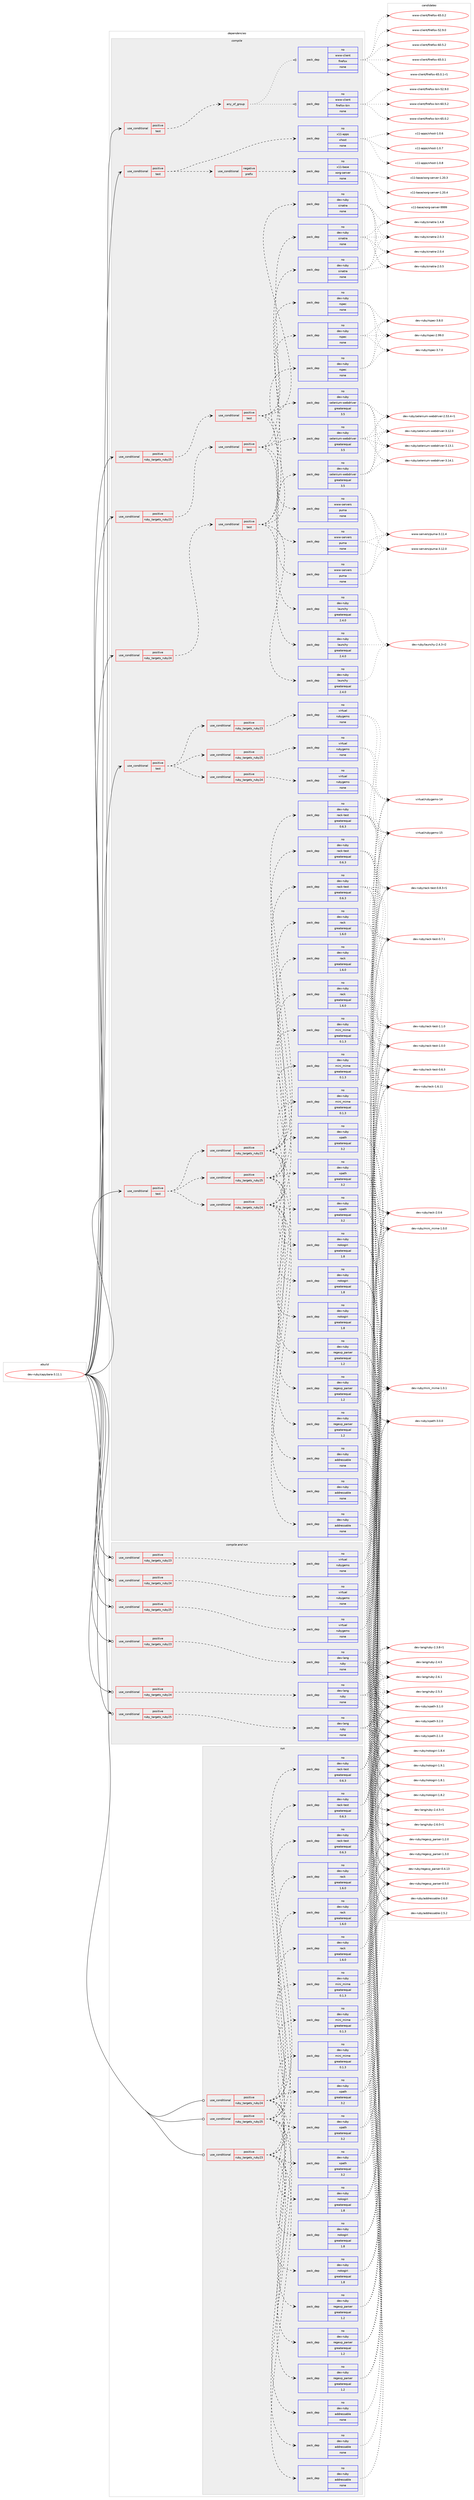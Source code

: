 digraph prolog {

# *************
# Graph options
# *************

newrank=true;
concentrate=true;
compound=true;
graph [rankdir=LR,fontname=Helvetica,fontsize=10,ranksep=1.5];#, ranksep=2.5, nodesep=0.2];
edge  [arrowhead=vee];
node  [fontname=Helvetica,fontsize=10];

# **********
# The ebuild
# **********

subgraph cluster_leftcol {
color=gray;
rank=same;
label=<<i>ebuild</i>>;
id [label="dev-ruby/capybara-3.11.1", color=red, width=4, href="../dev-ruby/capybara-3.11.1.svg"];
}

# ****************
# The dependencies
# ****************

subgraph cluster_midcol {
color=gray;
label=<<i>dependencies</i>>;
subgraph cluster_compile {
fillcolor="#eeeeee";
style=filled;
label=<<i>compile</i>>;
subgraph cond395788 {
dependency1485575 [label=<<TABLE BORDER="0" CELLBORDER="1" CELLSPACING="0" CELLPADDING="4"><TR><TD ROWSPAN="3" CELLPADDING="10">use_conditional</TD></TR><TR><TD>positive</TD></TR><TR><TD>ruby_targets_ruby23</TD></TR></TABLE>>, shape=none, color=red];
subgraph cond395789 {
dependency1485576 [label=<<TABLE BORDER="0" CELLBORDER="1" CELLSPACING="0" CELLPADDING="4"><TR><TD ROWSPAN="3" CELLPADDING="10">use_conditional</TD></TR><TR><TD>positive</TD></TR><TR><TD>test</TD></TR></TABLE>>, shape=none, color=red];
subgraph pack1066348 {
dependency1485577 [label=<<TABLE BORDER="0" CELLBORDER="1" CELLSPACING="0" CELLPADDING="4" WIDTH="220"><TR><TD ROWSPAN="6" CELLPADDING="30">pack_dep</TD></TR><TR><TD WIDTH="110">no</TD></TR><TR><TD>dev-ruby</TD></TR><TR><TD>rspec</TD></TR><TR><TD>none</TD></TR><TR><TD></TD></TR></TABLE>>, shape=none, color=blue];
}
dependency1485576:e -> dependency1485577:w [weight=20,style="dashed",arrowhead="vee"];
subgraph pack1066349 {
dependency1485578 [label=<<TABLE BORDER="0" CELLBORDER="1" CELLSPACING="0" CELLPADDING="4" WIDTH="220"><TR><TD ROWSPAN="6" CELLPADDING="30">pack_dep</TD></TR><TR><TD WIDTH="110">no</TD></TR><TR><TD>dev-ruby</TD></TR><TR><TD>launchy</TD></TR><TR><TD>greaterequal</TD></TR><TR><TD>2.4.0</TD></TR></TABLE>>, shape=none, color=blue];
}
dependency1485576:e -> dependency1485578:w [weight=20,style="dashed",arrowhead="vee"];
subgraph pack1066350 {
dependency1485579 [label=<<TABLE BORDER="0" CELLBORDER="1" CELLSPACING="0" CELLPADDING="4" WIDTH="220"><TR><TD ROWSPAN="6" CELLPADDING="30">pack_dep</TD></TR><TR><TD WIDTH="110">no</TD></TR><TR><TD>dev-ruby</TD></TR><TR><TD>selenium-webdriver</TD></TR><TR><TD>greaterequal</TD></TR><TR><TD>3.5</TD></TR></TABLE>>, shape=none, color=blue];
}
dependency1485576:e -> dependency1485579:w [weight=20,style="dashed",arrowhead="vee"];
subgraph pack1066351 {
dependency1485580 [label=<<TABLE BORDER="0" CELLBORDER="1" CELLSPACING="0" CELLPADDING="4" WIDTH="220"><TR><TD ROWSPAN="6" CELLPADDING="30">pack_dep</TD></TR><TR><TD WIDTH="110">no</TD></TR><TR><TD>dev-ruby</TD></TR><TR><TD>sinatra</TD></TR><TR><TD>none</TD></TR><TR><TD></TD></TR></TABLE>>, shape=none, color=blue];
}
dependency1485576:e -> dependency1485580:w [weight=20,style="dashed",arrowhead="vee"];
subgraph pack1066352 {
dependency1485581 [label=<<TABLE BORDER="0" CELLBORDER="1" CELLSPACING="0" CELLPADDING="4" WIDTH="220"><TR><TD ROWSPAN="6" CELLPADDING="30">pack_dep</TD></TR><TR><TD WIDTH="110">no</TD></TR><TR><TD>www-servers</TD></TR><TR><TD>puma</TD></TR><TR><TD>none</TD></TR><TR><TD></TD></TR></TABLE>>, shape=none, color=blue];
}
dependency1485576:e -> dependency1485581:w [weight=20,style="dashed",arrowhead="vee"];
}
dependency1485575:e -> dependency1485576:w [weight=20,style="dashed",arrowhead="vee"];
}
id:e -> dependency1485575:w [weight=20,style="solid",arrowhead="vee"];
subgraph cond395790 {
dependency1485582 [label=<<TABLE BORDER="0" CELLBORDER="1" CELLSPACING="0" CELLPADDING="4"><TR><TD ROWSPAN="3" CELLPADDING="10">use_conditional</TD></TR><TR><TD>positive</TD></TR><TR><TD>ruby_targets_ruby24</TD></TR></TABLE>>, shape=none, color=red];
subgraph cond395791 {
dependency1485583 [label=<<TABLE BORDER="0" CELLBORDER="1" CELLSPACING="0" CELLPADDING="4"><TR><TD ROWSPAN="3" CELLPADDING="10">use_conditional</TD></TR><TR><TD>positive</TD></TR><TR><TD>test</TD></TR></TABLE>>, shape=none, color=red];
subgraph pack1066353 {
dependency1485584 [label=<<TABLE BORDER="0" CELLBORDER="1" CELLSPACING="0" CELLPADDING="4" WIDTH="220"><TR><TD ROWSPAN="6" CELLPADDING="30">pack_dep</TD></TR><TR><TD WIDTH="110">no</TD></TR><TR><TD>dev-ruby</TD></TR><TR><TD>rspec</TD></TR><TR><TD>none</TD></TR><TR><TD></TD></TR></TABLE>>, shape=none, color=blue];
}
dependency1485583:e -> dependency1485584:w [weight=20,style="dashed",arrowhead="vee"];
subgraph pack1066354 {
dependency1485585 [label=<<TABLE BORDER="0" CELLBORDER="1" CELLSPACING="0" CELLPADDING="4" WIDTH="220"><TR><TD ROWSPAN="6" CELLPADDING="30">pack_dep</TD></TR><TR><TD WIDTH="110">no</TD></TR><TR><TD>dev-ruby</TD></TR><TR><TD>launchy</TD></TR><TR><TD>greaterequal</TD></TR><TR><TD>2.4.0</TD></TR></TABLE>>, shape=none, color=blue];
}
dependency1485583:e -> dependency1485585:w [weight=20,style="dashed",arrowhead="vee"];
subgraph pack1066355 {
dependency1485586 [label=<<TABLE BORDER="0" CELLBORDER="1" CELLSPACING="0" CELLPADDING="4" WIDTH="220"><TR><TD ROWSPAN="6" CELLPADDING="30">pack_dep</TD></TR><TR><TD WIDTH="110">no</TD></TR><TR><TD>dev-ruby</TD></TR><TR><TD>selenium-webdriver</TD></TR><TR><TD>greaterequal</TD></TR><TR><TD>3.5</TD></TR></TABLE>>, shape=none, color=blue];
}
dependency1485583:e -> dependency1485586:w [weight=20,style="dashed",arrowhead="vee"];
subgraph pack1066356 {
dependency1485587 [label=<<TABLE BORDER="0" CELLBORDER="1" CELLSPACING="0" CELLPADDING="4" WIDTH="220"><TR><TD ROWSPAN="6" CELLPADDING="30">pack_dep</TD></TR><TR><TD WIDTH="110">no</TD></TR><TR><TD>dev-ruby</TD></TR><TR><TD>sinatra</TD></TR><TR><TD>none</TD></TR><TR><TD></TD></TR></TABLE>>, shape=none, color=blue];
}
dependency1485583:e -> dependency1485587:w [weight=20,style="dashed",arrowhead="vee"];
subgraph pack1066357 {
dependency1485588 [label=<<TABLE BORDER="0" CELLBORDER="1" CELLSPACING="0" CELLPADDING="4" WIDTH="220"><TR><TD ROWSPAN="6" CELLPADDING="30">pack_dep</TD></TR><TR><TD WIDTH="110">no</TD></TR><TR><TD>www-servers</TD></TR><TR><TD>puma</TD></TR><TR><TD>none</TD></TR><TR><TD></TD></TR></TABLE>>, shape=none, color=blue];
}
dependency1485583:e -> dependency1485588:w [weight=20,style="dashed",arrowhead="vee"];
}
dependency1485582:e -> dependency1485583:w [weight=20,style="dashed",arrowhead="vee"];
}
id:e -> dependency1485582:w [weight=20,style="solid",arrowhead="vee"];
subgraph cond395792 {
dependency1485589 [label=<<TABLE BORDER="0" CELLBORDER="1" CELLSPACING="0" CELLPADDING="4"><TR><TD ROWSPAN="3" CELLPADDING="10">use_conditional</TD></TR><TR><TD>positive</TD></TR><TR><TD>ruby_targets_ruby25</TD></TR></TABLE>>, shape=none, color=red];
subgraph cond395793 {
dependency1485590 [label=<<TABLE BORDER="0" CELLBORDER="1" CELLSPACING="0" CELLPADDING="4"><TR><TD ROWSPAN="3" CELLPADDING="10">use_conditional</TD></TR><TR><TD>positive</TD></TR><TR><TD>test</TD></TR></TABLE>>, shape=none, color=red];
subgraph pack1066358 {
dependency1485591 [label=<<TABLE BORDER="0" CELLBORDER="1" CELLSPACING="0" CELLPADDING="4" WIDTH="220"><TR><TD ROWSPAN="6" CELLPADDING="30">pack_dep</TD></TR><TR><TD WIDTH="110">no</TD></TR><TR><TD>dev-ruby</TD></TR><TR><TD>rspec</TD></TR><TR><TD>none</TD></TR><TR><TD></TD></TR></TABLE>>, shape=none, color=blue];
}
dependency1485590:e -> dependency1485591:w [weight=20,style="dashed",arrowhead="vee"];
subgraph pack1066359 {
dependency1485592 [label=<<TABLE BORDER="0" CELLBORDER="1" CELLSPACING="0" CELLPADDING="4" WIDTH="220"><TR><TD ROWSPAN="6" CELLPADDING="30">pack_dep</TD></TR><TR><TD WIDTH="110">no</TD></TR><TR><TD>dev-ruby</TD></TR><TR><TD>launchy</TD></TR><TR><TD>greaterequal</TD></TR><TR><TD>2.4.0</TD></TR></TABLE>>, shape=none, color=blue];
}
dependency1485590:e -> dependency1485592:w [weight=20,style="dashed",arrowhead="vee"];
subgraph pack1066360 {
dependency1485593 [label=<<TABLE BORDER="0" CELLBORDER="1" CELLSPACING="0" CELLPADDING="4" WIDTH="220"><TR><TD ROWSPAN="6" CELLPADDING="30">pack_dep</TD></TR><TR><TD WIDTH="110">no</TD></TR><TR><TD>dev-ruby</TD></TR><TR><TD>selenium-webdriver</TD></TR><TR><TD>greaterequal</TD></TR><TR><TD>3.5</TD></TR></TABLE>>, shape=none, color=blue];
}
dependency1485590:e -> dependency1485593:w [weight=20,style="dashed",arrowhead="vee"];
subgraph pack1066361 {
dependency1485594 [label=<<TABLE BORDER="0" CELLBORDER="1" CELLSPACING="0" CELLPADDING="4" WIDTH="220"><TR><TD ROWSPAN="6" CELLPADDING="30">pack_dep</TD></TR><TR><TD WIDTH="110">no</TD></TR><TR><TD>dev-ruby</TD></TR><TR><TD>sinatra</TD></TR><TR><TD>none</TD></TR><TR><TD></TD></TR></TABLE>>, shape=none, color=blue];
}
dependency1485590:e -> dependency1485594:w [weight=20,style="dashed",arrowhead="vee"];
subgraph pack1066362 {
dependency1485595 [label=<<TABLE BORDER="0" CELLBORDER="1" CELLSPACING="0" CELLPADDING="4" WIDTH="220"><TR><TD ROWSPAN="6" CELLPADDING="30">pack_dep</TD></TR><TR><TD WIDTH="110">no</TD></TR><TR><TD>www-servers</TD></TR><TR><TD>puma</TD></TR><TR><TD>none</TD></TR><TR><TD></TD></TR></TABLE>>, shape=none, color=blue];
}
dependency1485590:e -> dependency1485595:w [weight=20,style="dashed",arrowhead="vee"];
}
dependency1485589:e -> dependency1485590:w [weight=20,style="dashed",arrowhead="vee"];
}
id:e -> dependency1485589:w [weight=20,style="solid",arrowhead="vee"];
subgraph cond395794 {
dependency1485596 [label=<<TABLE BORDER="0" CELLBORDER="1" CELLSPACING="0" CELLPADDING="4"><TR><TD ROWSPAN="3" CELLPADDING="10">use_conditional</TD></TR><TR><TD>positive</TD></TR><TR><TD>test</TD></TR></TABLE>>, shape=none, color=red];
subgraph any22851 {
dependency1485597 [label=<<TABLE BORDER="0" CELLBORDER="1" CELLSPACING="0" CELLPADDING="4"><TR><TD CELLPADDING="10">any_of_group</TD></TR></TABLE>>, shape=none, color=red];subgraph pack1066363 {
dependency1485598 [label=<<TABLE BORDER="0" CELLBORDER="1" CELLSPACING="0" CELLPADDING="4" WIDTH="220"><TR><TD ROWSPAN="6" CELLPADDING="30">pack_dep</TD></TR><TR><TD WIDTH="110">no</TD></TR><TR><TD>www-client</TD></TR><TR><TD>firefox</TD></TR><TR><TD>none</TD></TR><TR><TD></TD></TR></TABLE>>, shape=none, color=blue];
}
dependency1485597:e -> dependency1485598:w [weight=20,style="dotted",arrowhead="oinv"];
subgraph pack1066364 {
dependency1485599 [label=<<TABLE BORDER="0" CELLBORDER="1" CELLSPACING="0" CELLPADDING="4" WIDTH="220"><TR><TD ROWSPAN="6" CELLPADDING="30">pack_dep</TD></TR><TR><TD WIDTH="110">no</TD></TR><TR><TD>www-client</TD></TR><TR><TD>firefox-bin</TD></TR><TR><TD>none</TD></TR><TR><TD></TD></TR></TABLE>>, shape=none, color=blue];
}
dependency1485597:e -> dependency1485599:w [weight=20,style="dotted",arrowhead="oinv"];
}
dependency1485596:e -> dependency1485597:w [weight=20,style="dashed",arrowhead="vee"];
}
id:e -> dependency1485596:w [weight=20,style="solid",arrowhead="vee"];
subgraph cond395795 {
dependency1485600 [label=<<TABLE BORDER="0" CELLBORDER="1" CELLSPACING="0" CELLPADDING="4"><TR><TD ROWSPAN="3" CELLPADDING="10">use_conditional</TD></TR><TR><TD>positive</TD></TR><TR><TD>test</TD></TR></TABLE>>, shape=none, color=red];
subgraph cond395796 {
dependency1485601 [label=<<TABLE BORDER="0" CELLBORDER="1" CELLSPACING="0" CELLPADDING="4"><TR><TD ROWSPAN="3" CELLPADDING="10">use_conditional</TD></TR><TR><TD>negative</TD></TR><TR><TD>prefix</TD></TR></TABLE>>, shape=none, color=red];
subgraph pack1066365 {
dependency1485602 [label=<<TABLE BORDER="0" CELLBORDER="1" CELLSPACING="0" CELLPADDING="4" WIDTH="220"><TR><TD ROWSPAN="6" CELLPADDING="30">pack_dep</TD></TR><TR><TD WIDTH="110">no</TD></TR><TR><TD>x11-base</TD></TR><TR><TD>xorg-server</TD></TR><TR><TD>none</TD></TR><TR><TD></TD></TR></TABLE>>, shape=none, color=blue];
}
dependency1485601:e -> dependency1485602:w [weight=20,style="dashed",arrowhead="vee"];
}
dependency1485600:e -> dependency1485601:w [weight=20,style="dashed",arrowhead="vee"];
subgraph pack1066366 {
dependency1485603 [label=<<TABLE BORDER="0" CELLBORDER="1" CELLSPACING="0" CELLPADDING="4" WIDTH="220"><TR><TD ROWSPAN="6" CELLPADDING="30">pack_dep</TD></TR><TR><TD WIDTH="110">no</TD></TR><TR><TD>x11-apps</TD></TR><TR><TD>xhost</TD></TR><TR><TD>none</TD></TR><TR><TD></TD></TR></TABLE>>, shape=none, color=blue];
}
dependency1485600:e -> dependency1485603:w [weight=20,style="dashed",arrowhead="vee"];
}
id:e -> dependency1485600:w [weight=20,style="solid",arrowhead="vee"];
subgraph cond395797 {
dependency1485604 [label=<<TABLE BORDER="0" CELLBORDER="1" CELLSPACING="0" CELLPADDING="4"><TR><TD ROWSPAN="3" CELLPADDING="10">use_conditional</TD></TR><TR><TD>positive</TD></TR><TR><TD>test</TD></TR></TABLE>>, shape=none, color=red];
subgraph cond395798 {
dependency1485605 [label=<<TABLE BORDER="0" CELLBORDER="1" CELLSPACING="0" CELLPADDING="4"><TR><TD ROWSPAN="3" CELLPADDING="10">use_conditional</TD></TR><TR><TD>positive</TD></TR><TR><TD>ruby_targets_ruby23</TD></TR></TABLE>>, shape=none, color=red];
subgraph pack1066367 {
dependency1485606 [label=<<TABLE BORDER="0" CELLBORDER="1" CELLSPACING="0" CELLPADDING="4" WIDTH="220"><TR><TD ROWSPAN="6" CELLPADDING="30">pack_dep</TD></TR><TR><TD WIDTH="110">no</TD></TR><TR><TD>dev-ruby</TD></TR><TR><TD>addressable</TD></TR><TR><TD>none</TD></TR><TR><TD></TD></TR></TABLE>>, shape=none, color=blue];
}
dependency1485605:e -> dependency1485606:w [weight=20,style="dashed",arrowhead="vee"];
subgraph pack1066368 {
dependency1485607 [label=<<TABLE BORDER="0" CELLBORDER="1" CELLSPACING="0" CELLPADDING="4" WIDTH="220"><TR><TD ROWSPAN="6" CELLPADDING="30">pack_dep</TD></TR><TR><TD WIDTH="110">no</TD></TR><TR><TD>dev-ruby</TD></TR><TR><TD>mini_mime</TD></TR><TR><TD>greaterequal</TD></TR><TR><TD>0.1.3</TD></TR></TABLE>>, shape=none, color=blue];
}
dependency1485605:e -> dependency1485607:w [weight=20,style="dashed",arrowhead="vee"];
subgraph pack1066369 {
dependency1485608 [label=<<TABLE BORDER="0" CELLBORDER="1" CELLSPACING="0" CELLPADDING="4" WIDTH="220"><TR><TD ROWSPAN="6" CELLPADDING="30">pack_dep</TD></TR><TR><TD WIDTH="110">no</TD></TR><TR><TD>dev-ruby</TD></TR><TR><TD>nokogiri</TD></TR><TR><TD>greaterequal</TD></TR><TR><TD>1.8</TD></TR></TABLE>>, shape=none, color=blue];
}
dependency1485605:e -> dependency1485608:w [weight=20,style="dashed",arrowhead="vee"];
subgraph pack1066370 {
dependency1485609 [label=<<TABLE BORDER="0" CELLBORDER="1" CELLSPACING="0" CELLPADDING="4" WIDTH="220"><TR><TD ROWSPAN="6" CELLPADDING="30">pack_dep</TD></TR><TR><TD WIDTH="110">no</TD></TR><TR><TD>dev-ruby</TD></TR><TR><TD>rack</TD></TR><TR><TD>greaterequal</TD></TR><TR><TD>1.6.0</TD></TR></TABLE>>, shape=none, color=blue];
}
dependency1485605:e -> dependency1485609:w [weight=20,style="dashed",arrowhead="vee"];
subgraph pack1066371 {
dependency1485610 [label=<<TABLE BORDER="0" CELLBORDER="1" CELLSPACING="0" CELLPADDING="4" WIDTH="220"><TR><TD ROWSPAN="6" CELLPADDING="30">pack_dep</TD></TR><TR><TD WIDTH="110">no</TD></TR><TR><TD>dev-ruby</TD></TR><TR><TD>rack-test</TD></TR><TR><TD>greaterequal</TD></TR><TR><TD>0.6.3</TD></TR></TABLE>>, shape=none, color=blue];
}
dependency1485605:e -> dependency1485610:w [weight=20,style="dashed",arrowhead="vee"];
subgraph pack1066372 {
dependency1485611 [label=<<TABLE BORDER="0" CELLBORDER="1" CELLSPACING="0" CELLPADDING="4" WIDTH="220"><TR><TD ROWSPAN="6" CELLPADDING="30">pack_dep</TD></TR><TR><TD WIDTH="110">no</TD></TR><TR><TD>dev-ruby</TD></TR><TR><TD>regexp_parser</TD></TR><TR><TD>greaterequal</TD></TR><TR><TD>1.2</TD></TR></TABLE>>, shape=none, color=blue];
}
dependency1485605:e -> dependency1485611:w [weight=20,style="dashed",arrowhead="vee"];
subgraph pack1066373 {
dependency1485612 [label=<<TABLE BORDER="0" CELLBORDER="1" CELLSPACING="0" CELLPADDING="4" WIDTH="220"><TR><TD ROWSPAN="6" CELLPADDING="30">pack_dep</TD></TR><TR><TD WIDTH="110">no</TD></TR><TR><TD>dev-ruby</TD></TR><TR><TD>xpath</TD></TR><TR><TD>greaterequal</TD></TR><TR><TD>3.2</TD></TR></TABLE>>, shape=none, color=blue];
}
dependency1485605:e -> dependency1485612:w [weight=20,style="dashed",arrowhead="vee"];
}
dependency1485604:e -> dependency1485605:w [weight=20,style="dashed",arrowhead="vee"];
subgraph cond395799 {
dependency1485613 [label=<<TABLE BORDER="0" CELLBORDER="1" CELLSPACING="0" CELLPADDING="4"><TR><TD ROWSPAN="3" CELLPADDING="10">use_conditional</TD></TR><TR><TD>positive</TD></TR><TR><TD>ruby_targets_ruby24</TD></TR></TABLE>>, shape=none, color=red];
subgraph pack1066374 {
dependency1485614 [label=<<TABLE BORDER="0" CELLBORDER="1" CELLSPACING="0" CELLPADDING="4" WIDTH="220"><TR><TD ROWSPAN="6" CELLPADDING="30">pack_dep</TD></TR><TR><TD WIDTH="110">no</TD></TR><TR><TD>dev-ruby</TD></TR><TR><TD>addressable</TD></TR><TR><TD>none</TD></TR><TR><TD></TD></TR></TABLE>>, shape=none, color=blue];
}
dependency1485613:e -> dependency1485614:w [weight=20,style="dashed",arrowhead="vee"];
subgraph pack1066375 {
dependency1485615 [label=<<TABLE BORDER="0" CELLBORDER="1" CELLSPACING="0" CELLPADDING="4" WIDTH="220"><TR><TD ROWSPAN="6" CELLPADDING="30">pack_dep</TD></TR><TR><TD WIDTH="110">no</TD></TR><TR><TD>dev-ruby</TD></TR><TR><TD>mini_mime</TD></TR><TR><TD>greaterequal</TD></TR><TR><TD>0.1.3</TD></TR></TABLE>>, shape=none, color=blue];
}
dependency1485613:e -> dependency1485615:w [weight=20,style="dashed",arrowhead="vee"];
subgraph pack1066376 {
dependency1485616 [label=<<TABLE BORDER="0" CELLBORDER="1" CELLSPACING="0" CELLPADDING="4" WIDTH="220"><TR><TD ROWSPAN="6" CELLPADDING="30">pack_dep</TD></TR><TR><TD WIDTH="110">no</TD></TR><TR><TD>dev-ruby</TD></TR><TR><TD>nokogiri</TD></TR><TR><TD>greaterequal</TD></TR><TR><TD>1.8</TD></TR></TABLE>>, shape=none, color=blue];
}
dependency1485613:e -> dependency1485616:w [weight=20,style="dashed",arrowhead="vee"];
subgraph pack1066377 {
dependency1485617 [label=<<TABLE BORDER="0" CELLBORDER="1" CELLSPACING="0" CELLPADDING="4" WIDTH="220"><TR><TD ROWSPAN="6" CELLPADDING="30">pack_dep</TD></TR><TR><TD WIDTH="110">no</TD></TR><TR><TD>dev-ruby</TD></TR><TR><TD>rack</TD></TR><TR><TD>greaterequal</TD></TR><TR><TD>1.6.0</TD></TR></TABLE>>, shape=none, color=blue];
}
dependency1485613:e -> dependency1485617:w [weight=20,style="dashed",arrowhead="vee"];
subgraph pack1066378 {
dependency1485618 [label=<<TABLE BORDER="0" CELLBORDER="1" CELLSPACING="0" CELLPADDING="4" WIDTH="220"><TR><TD ROWSPAN="6" CELLPADDING="30">pack_dep</TD></TR><TR><TD WIDTH="110">no</TD></TR><TR><TD>dev-ruby</TD></TR><TR><TD>rack-test</TD></TR><TR><TD>greaterequal</TD></TR><TR><TD>0.6.3</TD></TR></TABLE>>, shape=none, color=blue];
}
dependency1485613:e -> dependency1485618:w [weight=20,style="dashed",arrowhead="vee"];
subgraph pack1066379 {
dependency1485619 [label=<<TABLE BORDER="0" CELLBORDER="1" CELLSPACING="0" CELLPADDING="4" WIDTH="220"><TR><TD ROWSPAN="6" CELLPADDING="30">pack_dep</TD></TR><TR><TD WIDTH="110">no</TD></TR><TR><TD>dev-ruby</TD></TR><TR><TD>regexp_parser</TD></TR><TR><TD>greaterequal</TD></TR><TR><TD>1.2</TD></TR></TABLE>>, shape=none, color=blue];
}
dependency1485613:e -> dependency1485619:w [weight=20,style="dashed",arrowhead="vee"];
subgraph pack1066380 {
dependency1485620 [label=<<TABLE BORDER="0" CELLBORDER="1" CELLSPACING="0" CELLPADDING="4" WIDTH="220"><TR><TD ROWSPAN="6" CELLPADDING="30">pack_dep</TD></TR><TR><TD WIDTH="110">no</TD></TR><TR><TD>dev-ruby</TD></TR><TR><TD>xpath</TD></TR><TR><TD>greaterequal</TD></TR><TR><TD>3.2</TD></TR></TABLE>>, shape=none, color=blue];
}
dependency1485613:e -> dependency1485620:w [weight=20,style="dashed",arrowhead="vee"];
}
dependency1485604:e -> dependency1485613:w [weight=20,style="dashed",arrowhead="vee"];
subgraph cond395800 {
dependency1485621 [label=<<TABLE BORDER="0" CELLBORDER="1" CELLSPACING="0" CELLPADDING="4"><TR><TD ROWSPAN="3" CELLPADDING="10">use_conditional</TD></TR><TR><TD>positive</TD></TR><TR><TD>ruby_targets_ruby25</TD></TR></TABLE>>, shape=none, color=red];
subgraph pack1066381 {
dependency1485622 [label=<<TABLE BORDER="0" CELLBORDER="1" CELLSPACING="0" CELLPADDING="4" WIDTH="220"><TR><TD ROWSPAN="6" CELLPADDING="30">pack_dep</TD></TR><TR><TD WIDTH="110">no</TD></TR><TR><TD>dev-ruby</TD></TR><TR><TD>addressable</TD></TR><TR><TD>none</TD></TR><TR><TD></TD></TR></TABLE>>, shape=none, color=blue];
}
dependency1485621:e -> dependency1485622:w [weight=20,style="dashed",arrowhead="vee"];
subgraph pack1066382 {
dependency1485623 [label=<<TABLE BORDER="0" CELLBORDER="1" CELLSPACING="0" CELLPADDING="4" WIDTH="220"><TR><TD ROWSPAN="6" CELLPADDING="30">pack_dep</TD></TR><TR><TD WIDTH="110">no</TD></TR><TR><TD>dev-ruby</TD></TR><TR><TD>mini_mime</TD></TR><TR><TD>greaterequal</TD></TR><TR><TD>0.1.3</TD></TR></TABLE>>, shape=none, color=blue];
}
dependency1485621:e -> dependency1485623:w [weight=20,style="dashed",arrowhead="vee"];
subgraph pack1066383 {
dependency1485624 [label=<<TABLE BORDER="0" CELLBORDER="1" CELLSPACING="0" CELLPADDING="4" WIDTH="220"><TR><TD ROWSPAN="6" CELLPADDING="30">pack_dep</TD></TR><TR><TD WIDTH="110">no</TD></TR><TR><TD>dev-ruby</TD></TR><TR><TD>nokogiri</TD></TR><TR><TD>greaterequal</TD></TR><TR><TD>1.8</TD></TR></TABLE>>, shape=none, color=blue];
}
dependency1485621:e -> dependency1485624:w [weight=20,style="dashed",arrowhead="vee"];
subgraph pack1066384 {
dependency1485625 [label=<<TABLE BORDER="0" CELLBORDER="1" CELLSPACING="0" CELLPADDING="4" WIDTH="220"><TR><TD ROWSPAN="6" CELLPADDING="30">pack_dep</TD></TR><TR><TD WIDTH="110">no</TD></TR><TR><TD>dev-ruby</TD></TR><TR><TD>rack</TD></TR><TR><TD>greaterequal</TD></TR><TR><TD>1.6.0</TD></TR></TABLE>>, shape=none, color=blue];
}
dependency1485621:e -> dependency1485625:w [weight=20,style="dashed",arrowhead="vee"];
subgraph pack1066385 {
dependency1485626 [label=<<TABLE BORDER="0" CELLBORDER="1" CELLSPACING="0" CELLPADDING="4" WIDTH="220"><TR><TD ROWSPAN="6" CELLPADDING="30">pack_dep</TD></TR><TR><TD WIDTH="110">no</TD></TR><TR><TD>dev-ruby</TD></TR><TR><TD>rack-test</TD></TR><TR><TD>greaterequal</TD></TR><TR><TD>0.6.3</TD></TR></TABLE>>, shape=none, color=blue];
}
dependency1485621:e -> dependency1485626:w [weight=20,style="dashed",arrowhead="vee"];
subgraph pack1066386 {
dependency1485627 [label=<<TABLE BORDER="0" CELLBORDER="1" CELLSPACING="0" CELLPADDING="4" WIDTH="220"><TR><TD ROWSPAN="6" CELLPADDING="30">pack_dep</TD></TR><TR><TD WIDTH="110">no</TD></TR><TR><TD>dev-ruby</TD></TR><TR><TD>regexp_parser</TD></TR><TR><TD>greaterequal</TD></TR><TR><TD>1.2</TD></TR></TABLE>>, shape=none, color=blue];
}
dependency1485621:e -> dependency1485627:w [weight=20,style="dashed",arrowhead="vee"];
subgraph pack1066387 {
dependency1485628 [label=<<TABLE BORDER="0" CELLBORDER="1" CELLSPACING="0" CELLPADDING="4" WIDTH="220"><TR><TD ROWSPAN="6" CELLPADDING="30">pack_dep</TD></TR><TR><TD WIDTH="110">no</TD></TR><TR><TD>dev-ruby</TD></TR><TR><TD>xpath</TD></TR><TR><TD>greaterequal</TD></TR><TR><TD>3.2</TD></TR></TABLE>>, shape=none, color=blue];
}
dependency1485621:e -> dependency1485628:w [weight=20,style="dashed",arrowhead="vee"];
}
dependency1485604:e -> dependency1485621:w [weight=20,style="dashed",arrowhead="vee"];
}
id:e -> dependency1485604:w [weight=20,style="solid",arrowhead="vee"];
subgraph cond395801 {
dependency1485629 [label=<<TABLE BORDER="0" CELLBORDER="1" CELLSPACING="0" CELLPADDING="4"><TR><TD ROWSPAN="3" CELLPADDING="10">use_conditional</TD></TR><TR><TD>positive</TD></TR><TR><TD>test</TD></TR></TABLE>>, shape=none, color=red];
subgraph cond395802 {
dependency1485630 [label=<<TABLE BORDER="0" CELLBORDER="1" CELLSPACING="0" CELLPADDING="4"><TR><TD ROWSPAN="3" CELLPADDING="10">use_conditional</TD></TR><TR><TD>positive</TD></TR><TR><TD>ruby_targets_ruby23</TD></TR></TABLE>>, shape=none, color=red];
subgraph pack1066388 {
dependency1485631 [label=<<TABLE BORDER="0" CELLBORDER="1" CELLSPACING="0" CELLPADDING="4" WIDTH="220"><TR><TD ROWSPAN="6" CELLPADDING="30">pack_dep</TD></TR><TR><TD WIDTH="110">no</TD></TR><TR><TD>virtual</TD></TR><TR><TD>rubygems</TD></TR><TR><TD>none</TD></TR><TR><TD></TD></TR></TABLE>>, shape=none, color=blue];
}
dependency1485630:e -> dependency1485631:w [weight=20,style="dashed",arrowhead="vee"];
}
dependency1485629:e -> dependency1485630:w [weight=20,style="dashed",arrowhead="vee"];
subgraph cond395803 {
dependency1485632 [label=<<TABLE BORDER="0" CELLBORDER="1" CELLSPACING="0" CELLPADDING="4"><TR><TD ROWSPAN="3" CELLPADDING="10">use_conditional</TD></TR><TR><TD>positive</TD></TR><TR><TD>ruby_targets_ruby24</TD></TR></TABLE>>, shape=none, color=red];
subgraph pack1066389 {
dependency1485633 [label=<<TABLE BORDER="0" CELLBORDER="1" CELLSPACING="0" CELLPADDING="4" WIDTH="220"><TR><TD ROWSPAN="6" CELLPADDING="30">pack_dep</TD></TR><TR><TD WIDTH="110">no</TD></TR><TR><TD>virtual</TD></TR><TR><TD>rubygems</TD></TR><TR><TD>none</TD></TR><TR><TD></TD></TR></TABLE>>, shape=none, color=blue];
}
dependency1485632:e -> dependency1485633:w [weight=20,style="dashed",arrowhead="vee"];
}
dependency1485629:e -> dependency1485632:w [weight=20,style="dashed",arrowhead="vee"];
subgraph cond395804 {
dependency1485634 [label=<<TABLE BORDER="0" CELLBORDER="1" CELLSPACING="0" CELLPADDING="4"><TR><TD ROWSPAN="3" CELLPADDING="10">use_conditional</TD></TR><TR><TD>positive</TD></TR><TR><TD>ruby_targets_ruby25</TD></TR></TABLE>>, shape=none, color=red];
subgraph pack1066390 {
dependency1485635 [label=<<TABLE BORDER="0" CELLBORDER="1" CELLSPACING="0" CELLPADDING="4" WIDTH="220"><TR><TD ROWSPAN="6" CELLPADDING="30">pack_dep</TD></TR><TR><TD WIDTH="110">no</TD></TR><TR><TD>virtual</TD></TR><TR><TD>rubygems</TD></TR><TR><TD>none</TD></TR><TR><TD></TD></TR></TABLE>>, shape=none, color=blue];
}
dependency1485634:e -> dependency1485635:w [weight=20,style="dashed",arrowhead="vee"];
}
dependency1485629:e -> dependency1485634:w [weight=20,style="dashed",arrowhead="vee"];
}
id:e -> dependency1485629:w [weight=20,style="solid",arrowhead="vee"];
}
subgraph cluster_compileandrun {
fillcolor="#eeeeee";
style=filled;
label=<<i>compile and run</i>>;
subgraph cond395805 {
dependency1485636 [label=<<TABLE BORDER="0" CELLBORDER="1" CELLSPACING="0" CELLPADDING="4"><TR><TD ROWSPAN="3" CELLPADDING="10">use_conditional</TD></TR><TR><TD>positive</TD></TR><TR><TD>ruby_targets_ruby23</TD></TR></TABLE>>, shape=none, color=red];
subgraph pack1066391 {
dependency1485637 [label=<<TABLE BORDER="0" CELLBORDER="1" CELLSPACING="0" CELLPADDING="4" WIDTH="220"><TR><TD ROWSPAN="6" CELLPADDING="30">pack_dep</TD></TR><TR><TD WIDTH="110">no</TD></TR><TR><TD>dev-lang</TD></TR><TR><TD>ruby</TD></TR><TR><TD>none</TD></TR><TR><TD></TD></TR></TABLE>>, shape=none, color=blue];
}
dependency1485636:e -> dependency1485637:w [weight=20,style="dashed",arrowhead="vee"];
}
id:e -> dependency1485636:w [weight=20,style="solid",arrowhead="odotvee"];
subgraph cond395806 {
dependency1485638 [label=<<TABLE BORDER="0" CELLBORDER="1" CELLSPACING="0" CELLPADDING="4"><TR><TD ROWSPAN="3" CELLPADDING="10">use_conditional</TD></TR><TR><TD>positive</TD></TR><TR><TD>ruby_targets_ruby23</TD></TR></TABLE>>, shape=none, color=red];
subgraph pack1066392 {
dependency1485639 [label=<<TABLE BORDER="0" CELLBORDER="1" CELLSPACING="0" CELLPADDING="4" WIDTH="220"><TR><TD ROWSPAN="6" CELLPADDING="30">pack_dep</TD></TR><TR><TD WIDTH="110">no</TD></TR><TR><TD>virtual</TD></TR><TR><TD>rubygems</TD></TR><TR><TD>none</TD></TR><TR><TD></TD></TR></TABLE>>, shape=none, color=blue];
}
dependency1485638:e -> dependency1485639:w [weight=20,style="dashed",arrowhead="vee"];
}
id:e -> dependency1485638:w [weight=20,style="solid",arrowhead="odotvee"];
subgraph cond395807 {
dependency1485640 [label=<<TABLE BORDER="0" CELLBORDER="1" CELLSPACING="0" CELLPADDING="4"><TR><TD ROWSPAN="3" CELLPADDING="10">use_conditional</TD></TR><TR><TD>positive</TD></TR><TR><TD>ruby_targets_ruby24</TD></TR></TABLE>>, shape=none, color=red];
subgraph pack1066393 {
dependency1485641 [label=<<TABLE BORDER="0" CELLBORDER="1" CELLSPACING="0" CELLPADDING="4" WIDTH="220"><TR><TD ROWSPAN="6" CELLPADDING="30">pack_dep</TD></TR><TR><TD WIDTH="110">no</TD></TR><TR><TD>dev-lang</TD></TR><TR><TD>ruby</TD></TR><TR><TD>none</TD></TR><TR><TD></TD></TR></TABLE>>, shape=none, color=blue];
}
dependency1485640:e -> dependency1485641:w [weight=20,style="dashed",arrowhead="vee"];
}
id:e -> dependency1485640:w [weight=20,style="solid",arrowhead="odotvee"];
subgraph cond395808 {
dependency1485642 [label=<<TABLE BORDER="0" CELLBORDER="1" CELLSPACING="0" CELLPADDING="4"><TR><TD ROWSPAN="3" CELLPADDING="10">use_conditional</TD></TR><TR><TD>positive</TD></TR><TR><TD>ruby_targets_ruby24</TD></TR></TABLE>>, shape=none, color=red];
subgraph pack1066394 {
dependency1485643 [label=<<TABLE BORDER="0" CELLBORDER="1" CELLSPACING="0" CELLPADDING="4" WIDTH="220"><TR><TD ROWSPAN="6" CELLPADDING="30">pack_dep</TD></TR><TR><TD WIDTH="110">no</TD></TR><TR><TD>virtual</TD></TR><TR><TD>rubygems</TD></TR><TR><TD>none</TD></TR><TR><TD></TD></TR></TABLE>>, shape=none, color=blue];
}
dependency1485642:e -> dependency1485643:w [weight=20,style="dashed",arrowhead="vee"];
}
id:e -> dependency1485642:w [weight=20,style="solid",arrowhead="odotvee"];
subgraph cond395809 {
dependency1485644 [label=<<TABLE BORDER="0" CELLBORDER="1" CELLSPACING="0" CELLPADDING="4"><TR><TD ROWSPAN="3" CELLPADDING="10">use_conditional</TD></TR><TR><TD>positive</TD></TR><TR><TD>ruby_targets_ruby25</TD></TR></TABLE>>, shape=none, color=red];
subgraph pack1066395 {
dependency1485645 [label=<<TABLE BORDER="0" CELLBORDER="1" CELLSPACING="0" CELLPADDING="4" WIDTH="220"><TR><TD ROWSPAN="6" CELLPADDING="30">pack_dep</TD></TR><TR><TD WIDTH="110">no</TD></TR><TR><TD>dev-lang</TD></TR><TR><TD>ruby</TD></TR><TR><TD>none</TD></TR><TR><TD></TD></TR></TABLE>>, shape=none, color=blue];
}
dependency1485644:e -> dependency1485645:w [weight=20,style="dashed",arrowhead="vee"];
}
id:e -> dependency1485644:w [weight=20,style="solid",arrowhead="odotvee"];
subgraph cond395810 {
dependency1485646 [label=<<TABLE BORDER="0" CELLBORDER="1" CELLSPACING="0" CELLPADDING="4"><TR><TD ROWSPAN="3" CELLPADDING="10">use_conditional</TD></TR><TR><TD>positive</TD></TR><TR><TD>ruby_targets_ruby25</TD></TR></TABLE>>, shape=none, color=red];
subgraph pack1066396 {
dependency1485647 [label=<<TABLE BORDER="0" CELLBORDER="1" CELLSPACING="0" CELLPADDING="4" WIDTH="220"><TR><TD ROWSPAN="6" CELLPADDING="30">pack_dep</TD></TR><TR><TD WIDTH="110">no</TD></TR><TR><TD>virtual</TD></TR><TR><TD>rubygems</TD></TR><TR><TD>none</TD></TR><TR><TD></TD></TR></TABLE>>, shape=none, color=blue];
}
dependency1485646:e -> dependency1485647:w [weight=20,style="dashed",arrowhead="vee"];
}
id:e -> dependency1485646:w [weight=20,style="solid",arrowhead="odotvee"];
}
subgraph cluster_run {
fillcolor="#eeeeee";
style=filled;
label=<<i>run</i>>;
subgraph cond395811 {
dependency1485648 [label=<<TABLE BORDER="0" CELLBORDER="1" CELLSPACING="0" CELLPADDING="4"><TR><TD ROWSPAN="3" CELLPADDING="10">use_conditional</TD></TR><TR><TD>positive</TD></TR><TR><TD>ruby_targets_ruby23</TD></TR></TABLE>>, shape=none, color=red];
subgraph pack1066397 {
dependency1485649 [label=<<TABLE BORDER="0" CELLBORDER="1" CELLSPACING="0" CELLPADDING="4" WIDTH="220"><TR><TD ROWSPAN="6" CELLPADDING="30">pack_dep</TD></TR><TR><TD WIDTH="110">no</TD></TR><TR><TD>dev-ruby</TD></TR><TR><TD>addressable</TD></TR><TR><TD>none</TD></TR><TR><TD></TD></TR></TABLE>>, shape=none, color=blue];
}
dependency1485648:e -> dependency1485649:w [weight=20,style="dashed",arrowhead="vee"];
subgraph pack1066398 {
dependency1485650 [label=<<TABLE BORDER="0" CELLBORDER="1" CELLSPACING="0" CELLPADDING="4" WIDTH="220"><TR><TD ROWSPAN="6" CELLPADDING="30">pack_dep</TD></TR><TR><TD WIDTH="110">no</TD></TR><TR><TD>dev-ruby</TD></TR><TR><TD>mini_mime</TD></TR><TR><TD>greaterequal</TD></TR><TR><TD>0.1.3</TD></TR></TABLE>>, shape=none, color=blue];
}
dependency1485648:e -> dependency1485650:w [weight=20,style="dashed",arrowhead="vee"];
subgraph pack1066399 {
dependency1485651 [label=<<TABLE BORDER="0" CELLBORDER="1" CELLSPACING="0" CELLPADDING="4" WIDTH="220"><TR><TD ROWSPAN="6" CELLPADDING="30">pack_dep</TD></TR><TR><TD WIDTH="110">no</TD></TR><TR><TD>dev-ruby</TD></TR><TR><TD>nokogiri</TD></TR><TR><TD>greaterequal</TD></TR><TR><TD>1.8</TD></TR></TABLE>>, shape=none, color=blue];
}
dependency1485648:e -> dependency1485651:w [weight=20,style="dashed",arrowhead="vee"];
subgraph pack1066400 {
dependency1485652 [label=<<TABLE BORDER="0" CELLBORDER="1" CELLSPACING="0" CELLPADDING="4" WIDTH="220"><TR><TD ROWSPAN="6" CELLPADDING="30">pack_dep</TD></TR><TR><TD WIDTH="110">no</TD></TR><TR><TD>dev-ruby</TD></TR><TR><TD>rack</TD></TR><TR><TD>greaterequal</TD></TR><TR><TD>1.6.0</TD></TR></TABLE>>, shape=none, color=blue];
}
dependency1485648:e -> dependency1485652:w [weight=20,style="dashed",arrowhead="vee"];
subgraph pack1066401 {
dependency1485653 [label=<<TABLE BORDER="0" CELLBORDER="1" CELLSPACING="0" CELLPADDING="4" WIDTH="220"><TR><TD ROWSPAN="6" CELLPADDING="30">pack_dep</TD></TR><TR><TD WIDTH="110">no</TD></TR><TR><TD>dev-ruby</TD></TR><TR><TD>rack-test</TD></TR><TR><TD>greaterequal</TD></TR><TR><TD>0.6.3</TD></TR></TABLE>>, shape=none, color=blue];
}
dependency1485648:e -> dependency1485653:w [weight=20,style="dashed",arrowhead="vee"];
subgraph pack1066402 {
dependency1485654 [label=<<TABLE BORDER="0" CELLBORDER="1" CELLSPACING="0" CELLPADDING="4" WIDTH="220"><TR><TD ROWSPAN="6" CELLPADDING="30">pack_dep</TD></TR><TR><TD WIDTH="110">no</TD></TR><TR><TD>dev-ruby</TD></TR><TR><TD>regexp_parser</TD></TR><TR><TD>greaterequal</TD></TR><TR><TD>1.2</TD></TR></TABLE>>, shape=none, color=blue];
}
dependency1485648:e -> dependency1485654:w [weight=20,style="dashed",arrowhead="vee"];
subgraph pack1066403 {
dependency1485655 [label=<<TABLE BORDER="0" CELLBORDER="1" CELLSPACING="0" CELLPADDING="4" WIDTH="220"><TR><TD ROWSPAN="6" CELLPADDING="30">pack_dep</TD></TR><TR><TD WIDTH="110">no</TD></TR><TR><TD>dev-ruby</TD></TR><TR><TD>xpath</TD></TR><TR><TD>greaterequal</TD></TR><TR><TD>3.2</TD></TR></TABLE>>, shape=none, color=blue];
}
dependency1485648:e -> dependency1485655:w [weight=20,style="dashed",arrowhead="vee"];
}
id:e -> dependency1485648:w [weight=20,style="solid",arrowhead="odot"];
subgraph cond395812 {
dependency1485656 [label=<<TABLE BORDER="0" CELLBORDER="1" CELLSPACING="0" CELLPADDING="4"><TR><TD ROWSPAN="3" CELLPADDING="10">use_conditional</TD></TR><TR><TD>positive</TD></TR><TR><TD>ruby_targets_ruby24</TD></TR></TABLE>>, shape=none, color=red];
subgraph pack1066404 {
dependency1485657 [label=<<TABLE BORDER="0" CELLBORDER="1" CELLSPACING="0" CELLPADDING="4" WIDTH="220"><TR><TD ROWSPAN="6" CELLPADDING="30">pack_dep</TD></TR><TR><TD WIDTH="110">no</TD></TR><TR><TD>dev-ruby</TD></TR><TR><TD>addressable</TD></TR><TR><TD>none</TD></TR><TR><TD></TD></TR></TABLE>>, shape=none, color=blue];
}
dependency1485656:e -> dependency1485657:w [weight=20,style="dashed",arrowhead="vee"];
subgraph pack1066405 {
dependency1485658 [label=<<TABLE BORDER="0" CELLBORDER="1" CELLSPACING="0" CELLPADDING="4" WIDTH="220"><TR><TD ROWSPAN="6" CELLPADDING="30">pack_dep</TD></TR><TR><TD WIDTH="110">no</TD></TR><TR><TD>dev-ruby</TD></TR><TR><TD>mini_mime</TD></TR><TR><TD>greaterequal</TD></TR><TR><TD>0.1.3</TD></TR></TABLE>>, shape=none, color=blue];
}
dependency1485656:e -> dependency1485658:w [weight=20,style="dashed",arrowhead="vee"];
subgraph pack1066406 {
dependency1485659 [label=<<TABLE BORDER="0" CELLBORDER="1" CELLSPACING="0" CELLPADDING="4" WIDTH="220"><TR><TD ROWSPAN="6" CELLPADDING="30">pack_dep</TD></TR><TR><TD WIDTH="110">no</TD></TR><TR><TD>dev-ruby</TD></TR><TR><TD>nokogiri</TD></TR><TR><TD>greaterequal</TD></TR><TR><TD>1.8</TD></TR></TABLE>>, shape=none, color=blue];
}
dependency1485656:e -> dependency1485659:w [weight=20,style="dashed",arrowhead="vee"];
subgraph pack1066407 {
dependency1485660 [label=<<TABLE BORDER="0" CELLBORDER="1" CELLSPACING="0" CELLPADDING="4" WIDTH="220"><TR><TD ROWSPAN="6" CELLPADDING="30">pack_dep</TD></TR><TR><TD WIDTH="110">no</TD></TR><TR><TD>dev-ruby</TD></TR><TR><TD>rack</TD></TR><TR><TD>greaterequal</TD></TR><TR><TD>1.6.0</TD></TR></TABLE>>, shape=none, color=blue];
}
dependency1485656:e -> dependency1485660:w [weight=20,style="dashed",arrowhead="vee"];
subgraph pack1066408 {
dependency1485661 [label=<<TABLE BORDER="0" CELLBORDER="1" CELLSPACING="0" CELLPADDING="4" WIDTH="220"><TR><TD ROWSPAN="6" CELLPADDING="30">pack_dep</TD></TR><TR><TD WIDTH="110">no</TD></TR><TR><TD>dev-ruby</TD></TR><TR><TD>rack-test</TD></TR><TR><TD>greaterequal</TD></TR><TR><TD>0.6.3</TD></TR></TABLE>>, shape=none, color=blue];
}
dependency1485656:e -> dependency1485661:w [weight=20,style="dashed",arrowhead="vee"];
subgraph pack1066409 {
dependency1485662 [label=<<TABLE BORDER="0" CELLBORDER="1" CELLSPACING="0" CELLPADDING="4" WIDTH="220"><TR><TD ROWSPAN="6" CELLPADDING="30">pack_dep</TD></TR><TR><TD WIDTH="110">no</TD></TR><TR><TD>dev-ruby</TD></TR><TR><TD>regexp_parser</TD></TR><TR><TD>greaterequal</TD></TR><TR><TD>1.2</TD></TR></TABLE>>, shape=none, color=blue];
}
dependency1485656:e -> dependency1485662:w [weight=20,style="dashed",arrowhead="vee"];
subgraph pack1066410 {
dependency1485663 [label=<<TABLE BORDER="0" CELLBORDER="1" CELLSPACING="0" CELLPADDING="4" WIDTH="220"><TR><TD ROWSPAN="6" CELLPADDING="30">pack_dep</TD></TR><TR><TD WIDTH="110">no</TD></TR><TR><TD>dev-ruby</TD></TR><TR><TD>xpath</TD></TR><TR><TD>greaterequal</TD></TR><TR><TD>3.2</TD></TR></TABLE>>, shape=none, color=blue];
}
dependency1485656:e -> dependency1485663:w [weight=20,style="dashed",arrowhead="vee"];
}
id:e -> dependency1485656:w [weight=20,style="solid",arrowhead="odot"];
subgraph cond395813 {
dependency1485664 [label=<<TABLE BORDER="0" CELLBORDER="1" CELLSPACING="0" CELLPADDING="4"><TR><TD ROWSPAN="3" CELLPADDING="10">use_conditional</TD></TR><TR><TD>positive</TD></TR><TR><TD>ruby_targets_ruby25</TD></TR></TABLE>>, shape=none, color=red];
subgraph pack1066411 {
dependency1485665 [label=<<TABLE BORDER="0" CELLBORDER="1" CELLSPACING="0" CELLPADDING="4" WIDTH="220"><TR><TD ROWSPAN="6" CELLPADDING="30">pack_dep</TD></TR><TR><TD WIDTH="110">no</TD></TR><TR><TD>dev-ruby</TD></TR><TR><TD>addressable</TD></TR><TR><TD>none</TD></TR><TR><TD></TD></TR></TABLE>>, shape=none, color=blue];
}
dependency1485664:e -> dependency1485665:w [weight=20,style="dashed",arrowhead="vee"];
subgraph pack1066412 {
dependency1485666 [label=<<TABLE BORDER="0" CELLBORDER="1" CELLSPACING="0" CELLPADDING="4" WIDTH="220"><TR><TD ROWSPAN="6" CELLPADDING="30">pack_dep</TD></TR><TR><TD WIDTH="110">no</TD></TR><TR><TD>dev-ruby</TD></TR><TR><TD>mini_mime</TD></TR><TR><TD>greaterequal</TD></TR><TR><TD>0.1.3</TD></TR></TABLE>>, shape=none, color=blue];
}
dependency1485664:e -> dependency1485666:w [weight=20,style="dashed",arrowhead="vee"];
subgraph pack1066413 {
dependency1485667 [label=<<TABLE BORDER="0" CELLBORDER="1" CELLSPACING="0" CELLPADDING="4" WIDTH="220"><TR><TD ROWSPAN="6" CELLPADDING="30">pack_dep</TD></TR><TR><TD WIDTH="110">no</TD></TR><TR><TD>dev-ruby</TD></TR><TR><TD>nokogiri</TD></TR><TR><TD>greaterequal</TD></TR><TR><TD>1.8</TD></TR></TABLE>>, shape=none, color=blue];
}
dependency1485664:e -> dependency1485667:w [weight=20,style="dashed",arrowhead="vee"];
subgraph pack1066414 {
dependency1485668 [label=<<TABLE BORDER="0" CELLBORDER="1" CELLSPACING="0" CELLPADDING="4" WIDTH="220"><TR><TD ROWSPAN="6" CELLPADDING="30">pack_dep</TD></TR><TR><TD WIDTH="110">no</TD></TR><TR><TD>dev-ruby</TD></TR><TR><TD>rack</TD></TR><TR><TD>greaterequal</TD></TR><TR><TD>1.6.0</TD></TR></TABLE>>, shape=none, color=blue];
}
dependency1485664:e -> dependency1485668:w [weight=20,style="dashed",arrowhead="vee"];
subgraph pack1066415 {
dependency1485669 [label=<<TABLE BORDER="0" CELLBORDER="1" CELLSPACING="0" CELLPADDING="4" WIDTH="220"><TR><TD ROWSPAN="6" CELLPADDING="30">pack_dep</TD></TR><TR><TD WIDTH="110">no</TD></TR><TR><TD>dev-ruby</TD></TR><TR><TD>rack-test</TD></TR><TR><TD>greaterequal</TD></TR><TR><TD>0.6.3</TD></TR></TABLE>>, shape=none, color=blue];
}
dependency1485664:e -> dependency1485669:w [weight=20,style="dashed",arrowhead="vee"];
subgraph pack1066416 {
dependency1485670 [label=<<TABLE BORDER="0" CELLBORDER="1" CELLSPACING="0" CELLPADDING="4" WIDTH="220"><TR><TD ROWSPAN="6" CELLPADDING="30">pack_dep</TD></TR><TR><TD WIDTH="110">no</TD></TR><TR><TD>dev-ruby</TD></TR><TR><TD>regexp_parser</TD></TR><TR><TD>greaterequal</TD></TR><TR><TD>1.2</TD></TR></TABLE>>, shape=none, color=blue];
}
dependency1485664:e -> dependency1485670:w [weight=20,style="dashed",arrowhead="vee"];
subgraph pack1066417 {
dependency1485671 [label=<<TABLE BORDER="0" CELLBORDER="1" CELLSPACING="0" CELLPADDING="4" WIDTH="220"><TR><TD ROWSPAN="6" CELLPADDING="30">pack_dep</TD></TR><TR><TD WIDTH="110">no</TD></TR><TR><TD>dev-ruby</TD></TR><TR><TD>xpath</TD></TR><TR><TD>greaterequal</TD></TR><TR><TD>3.2</TD></TR></TABLE>>, shape=none, color=blue];
}
dependency1485664:e -> dependency1485671:w [weight=20,style="dashed",arrowhead="vee"];
}
id:e -> dependency1485664:w [weight=20,style="solid",arrowhead="odot"];
}
}

# **************
# The candidates
# **************

subgraph cluster_choices {
rank=same;
color=gray;
label=<<i>candidates</i>>;

subgraph choice1066348 {
color=black;
nodesep=1;
choice1001011184511411798121471141151121019945504657574648 [label="dev-ruby/rspec-2.99.0", color=red, width=4,href="../dev-ruby/rspec-2.99.0.svg"];
choice10010111845114117981214711411511210199455146554648 [label="dev-ruby/rspec-3.7.0", color=red, width=4,href="../dev-ruby/rspec-3.7.0.svg"];
choice10010111845114117981214711411511210199455146564648 [label="dev-ruby/rspec-3.8.0", color=red, width=4,href="../dev-ruby/rspec-3.8.0.svg"];
dependency1485577:e -> choice1001011184511411798121471141151121019945504657574648:w [style=dotted,weight="100"];
dependency1485577:e -> choice10010111845114117981214711411511210199455146554648:w [style=dotted,weight="100"];
dependency1485577:e -> choice10010111845114117981214711411511210199455146564648:w [style=dotted,weight="100"];
}
subgraph choice1066349 {
color=black;
nodesep=1;
choice10010111845114117981214710897117110991041214550465246514511450 [label="dev-ruby/launchy-2.4.3-r2", color=red, width=4,href="../dev-ruby/launchy-2.4.3-r2.svg"];
dependency1485578:e -> choice10010111845114117981214710897117110991041214550465246514511450:w [style=dotted,weight="100"];
}
subgraph choice1066350 {
color=black;
nodesep=1;
choice1001011184511411798121471151011081011101051171094511910198100114105118101114455046535146524511449 [label="dev-ruby/selenium-webdriver-2.53.4-r1", color=red, width=4,href="../dev-ruby/selenium-webdriver-2.53.4-r1.svg"];
choice100101118451141179812147115101108101110105117109451191019810011410511810111445514649504648 [label="dev-ruby/selenium-webdriver-3.12.0", color=red, width=4,href="../dev-ruby/selenium-webdriver-3.12.0.svg"];
choice100101118451141179812147115101108101110105117109451191019810011410511810111445514649514649 [label="dev-ruby/selenium-webdriver-3.13.1", color=red, width=4,href="../dev-ruby/selenium-webdriver-3.13.1.svg"];
choice100101118451141179812147115101108101110105117109451191019810011410511810111445514649524649 [label="dev-ruby/selenium-webdriver-3.14.1", color=red, width=4,href="../dev-ruby/selenium-webdriver-3.14.1.svg"];
dependency1485579:e -> choice1001011184511411798121471151011081011101051171094511910198100114105118101114455046535146524511449:w [style=dotted,weight="100"];
dependency1485579:e -> choice100101118451141179812147115101108101110105117109451191019810011410511810111445514649504648:w [style=dotted,weight="100"];
dependency1485579:e -> choice100101118451141179812147115101108101110105117109451191019810011410511810111445514649514649:w [style=dotted,weight="100"];
dependency1485579:e -> choice100101118451141179812147115101108101110105117109451191019810011410511810111445514649524649:w [style=dotted,weight="100"];
}
subgraph choice1066351 {
color=black;
nodesep=1;
choice1001011184511411798121471151051109711611497454946524656 [label="dev-ruby/sinatra-1.4.8", color=red, width=4,href="../dev-ruby/sinatra-1.4.8.svg"];
choice1001011184511411798121471151051109711611497455046484651 [label="dev-ruby/sinatra-2.0.3", color=red, width=4,href="../dev-ruby/sinatra-2.0.3.svg"];
choice1001011184511411798121471151051109711611497455046484652 [label="dev-ruby/sinatra-2.0.4", color=red, width=4,href="../dev-ruby/sinatra-2.0.4.svg"];
choice1001011184511411798121471151051109711611497455046484653 [label="dev-ruby/sinatra-2.0.5", color=red, width=4,href="../dev-ruby/sinatra-2.0.5.svg"];
dependency1485580:e -> choice1001011184511411798121471151051109711611497454946524656:w [style=dotted,weight="100"];
dependency1485580:e -> choice1001011184511411798121471151051109711611497455046484651:w [style=dotted,weight="100"];
dependency1485580:e -> choice1001011184511411798121471151051109711611497455046484652:w [style=dotted,weight="100"];
dependency1485580:e -> choice1001011184511411798121471151051109711611497455046484653:w [style=dotted,weight="100"];
}
subgraph choice1066352 {
color=black;
nodesep=1;
choice11911911945115101114118101114115471121171099745514649494652 [label="www-servers/puma-3.11.4", color=red, width=4,href="../www-servers/puma-3.11.4.svg"];
choice11911911945115101114118101114115471121171099745514649504648 [label="www-servers/puma-3.12.0", color=red, width=4,href="../www-servers/puma-3.12.0.svg"];
dependency1485581:e -> choice11911911945115101114118101114115471121171099745514649494652:w [style=dotted,weight="100"];
dependency1485581:e -> choice11911911945115101114118101114115471121171099745514649504648:w [style=dotted,weight="100"];
}
subgraph choice1066353 {
color=black;
nodesep=1;
choice1001011184511411798121471141151121019945504657574648 [label="dev-ruby/rspec-2.99.0", color=red, width=4,href="../dev-ruby/rspec-2.99.0.svg"];
choice10010111845114117981214711411511210199455146554648 [label="dev-ruby/rspec-3.7.0", color=red, width=4,href="../dev-ruby/rspec-3.7.0.svg"];
choice10010111845114117981214711411511210199455146564648 [label="dev-ruby/rspec-3.8.0", color=red, width=4,href="../dev-ruby/rspec-3.8.0.svg"];
dependency1485584:e -> choice1001011184511411798121471141151121019945504657574648:w [style=dotted,weight="100"];
dependency1485584:e -> choice10010111845114117981214711411511210199455146554648:w [style=dotted,weight="100"];
dependency1485584:e -> choice10010111845114117981214711411511210199455146564648:w [style=dotted,weight="100"];
}
subgraph choice1066354 {
color=black;
nodesep=1;
choice10010111845114117981214710897117110991041214550465246514511450 [label="dev-ruby/launchy-2.4.3-r2", color=red, width=4,href="../dev-ruby/launchy-2.4.3-r2.svg"];
dependency1485585:e -> choice10010111845114117981214710897117110991041214550465246514511450:w [style=dotted,weight="100"];
}
subgraph choice1066355 {
color=black;
nodesep=1;
choice1001011184511411798121471151011081011101051171094511910198100114105118101114455046535146524511449 [label="dev-ruby/selenium-webdriver-2.53.4-r1", color=red, width=4,href="../dev-ruby/selenium-webdriver-2.53.4-r1.svg"];
choice100101118451141179812147115101108101110105117109451191019810011410511810111445514649504648 [label="dev-ruby/selenium-webdriver-3.12.0", color=red, width=4,href="../dev-ruby/selenium-webdriver-3.12.0.svg"];
choice100101118451141179812147115101108101110105117109451191019810011410511810111445514649514649 [label="dev-ruby/selenium-webdriver-3.13.1", color=red, width=4,href="../dev-ruby/selenium-webdriver-3.13.1.svg"];
choice100101118451141179812147115101108101110105117109451191019810011410511810111445514649524649 [label="dev-ruby/selenium-webdriver-3.14.1", color=red, width=4,href="../dev-ruby/selenium-webdriver-3.14.1.svg"];
dependency1485586:e -> choice1001011184511411798121471151011081011101051171094511910198100114105118101114455046535146524511449:w [style=dotted,weight="100"];
dependency1485586:e -> choice100101118451141179812147115101108101110105117109451191019810011410511810111445514649504648:w [style=dotted,weight="100"];
dependency1485586:e -> choice100101118451141179812147115101108101110105117109451191019810011410511810111445514649514649:w [style=dotted,weight="100"];
dependency1485586:e -> choice100101118451141179812147115101108101110105117109451191019810011410511810111445514649524649:w [style=dotted,weight="100"];
}
subgraph choice1066356 {
color=black;
nodesep=1;
choice1001011184511411798121471151051109711611497454946524656 [label="dev-ruby/sinatra-1.4.8", color=red, width=4,href="../dev-ruby/sinatra-1.4.8.svg"];
choice1001011184511411798121471151051109711611497455046484651 [label="dev-ruby/sinatra-2.0.3", color=red, width=4,href="../dev-ruby/sinatra-2.0.3.svg"];
choice1001011184511411798121471151051109711611497455046484652 [label="dev-ruby/sinatra-2.0.4", color=red, width=4,href="../dev-ruby/sinatra-2.0.4.svg"];
choice1001011184511411798121471151051109711611497455046484653 [label="dev-ruby/sinatra-2.0.5", color=red, width=4,href="../dev-ruby/sinatra-2.0.5.svg"];
dependency1485587:e -> choice1001011184511411798121471151051109711611497454946524656:w [style=dotted,weight="100"];
dependency1485587:e -> choice1001011184511411798121471151051109711611497455046484651:w [style=dotted,weight="100"];
dependency1485587:e -> choice1001011184511411798121471151051109711611497455046484652:w [style=dotted,weight="100"];
dependency1485587:e -> choice1001011184511411798121471151051109711611497455046484653:w [style=dotted,weight="100"];
}
subgraph choice1066357 {
color=black;
nodesep=1;
choice11911911945115101114118101114115471121171099745514649494652 [label="www-servers/puma-3.11.4", color=red, width=4,href="../www-servers/puma-3.11.4.svg"];
choice11911911945115101114118101114115471121171099745514649504648 [label="www-servers/puma-3.12.0", color=red, width=4,href="../www-servers/puma-3.12.0.svg"];
dependency1485588:e -> choice11911911945115101114118101114115471121171099745514649494652:w [style=dotted,weight="100"];
dependency1485588:e -> choice11911911945115101114118101114115471121171099745514649504648:w [style=dotted,weight="100"];
}
subgraph choice1066358 {
color=black;
nodesep=1;
choice1001011184511411798121471141151121019945504657574648 [label="dev-ruby/rspec-2.99.0", color=red, width=4,href="../dev-ruby/rspec-2.99.0.svg"];
choice10010111845114117981214711411511210199455146554648 [label="dev-ruby/rspec-3.7.0", color=red, width=4,href="../dev-ruby/rspec-3.7.0.svg"];
choice10010111845114117981214711411511210199455146564648 [label="dev-ruby/rspec-3.8.0", color=red, width=4,href="../dev-ruby/rspec-3.8.0.svg"];
dependency1485591:e -> choice1001011184511411798121471141151121019945504657574648:w [style=dotted,weight="100"];
dependency1485591:e -> choice10010111845114117981214711411511210199455146554648:w [style=dotted,weight="100"];
dependency1485591:e -> choice10010111845114117981214711411511210199455146564648:w [style=dotted,weight="100"];
}
subgraph choice1066359 {
color=black;
nodesep=1;
choice10010111845114117981214710897117110991041214550465246514511450 [label="dev-ruby/launchy-2.4.3-r2", color=red, width=4,href="../dev-ruby/launchy-2.4.3-r2.svg"];
dependency1485592:e -> choice10010111845114117981214710897117110991041214550465246514511450:w [style=dotted,weight="100"];
}
subgraph choice1066360 {
color=black;
nodesep=1;
choice1001011184511411798121471151011081011101051171094511910198100114105118101114455046535146524511449 [label="dev-ruby/selenium-webdriver-2.53.4-r1", color=red, width=4,href="../dev-ruby/selenium-webdriver-2.53.4-r1.svg"];
choice100101118451141179812147115101108101110105117109451191019810011410511810111445514649504648 [label="dev-ruby/selenium-webdriver-3.12.0", color=red, width=4,href="../dev-ruby/selenium-webdriver-3.12.0.svg"];
choice100101118451141179812147115101108101110105117109451191019810011410511810111445514649514649 [label="dev-ruby/selenium-webdriver-3.13.1", color=red, width=4,href="../dev-ruby/selenium-webdriver-3.13.1.svg"];
choice100101118451141179812147115101108101110105117109451191019810011410511810111445514649524649 [label="dev-ruby/selenium-webdriver-3.14.1", color=red, width=4,href="../dev-ruby/selenium-webdriver-3.14.1.svg"];
dependency1485593:e -> choice1001011184511411798121471151011081011101051171094511910198100114105118101114455046535146524511449:w [style=dotted,weight="100"];
dependency1485593:e -> choice100101118451141179812147115101108101110105117109451191019810011410511810111445514649504648:w [style=dotted,weight="100"];
dependency1485593:e -> choice100101118451141179812147115101108101110105117109451191019810011410511810111445514649514649:w [style=dotted,weight="100"];
dependency1485593:e -> choice100101118451141179812147115101108101110105117109451191019810011410511810111445514649524649:w [style=dotted,weight="100"];
}
subgraph choice1066361 {
color=black;
nodesep=1;
choice1001011184511411798121471151051109711611497454946524656 [label="dev-ruby/sinatra-1.4.8", color=red, width=4,href="../dev-ruby/sinatra-1.4.8.svg"];
choice1001011184511411798121471151051109711611497455046484651 [label="dev-ruby/sinatra-2.0.3", color=red, width=4,href="../dev-ruby/sinatra-2.0.3.svg"];
choice1001011184511411798121471151051109711611497455046484652 [label="dev-ruby/sinatra-2.0.4", color=red, width=4,href="../dev-ruby/sinatra-2.0.4.svg"];
choice1001011184511411798121471151051109711611497455046484653 [label="dev-ruby/sinatra-2.0.5", color=red, width=4,href="../dev-ruby/sinatra-2.0.5.svg"];
dependency1485594:e -> choice1001011184511411798121471151051109711611497454946524656:w [style=dotted,weight="100"];
dependency1485594:e -> choice1001011184511411798121471151051109711611497455046484651:w [style=dotted,weight="100"];
dependency1485594:e -> choice1001011184511411798121471151051109711611497455046484652:w [style=dotted,weight="100"];
dependency1485594:e -> choice1001011184511411798121471151051109711611497455046484653:w [style=dotted,weight="100"];
}
subgraph choice1066362 {
color=black;
nodesep=1;
choice11911911945115101114118101114115471121171099745514649494652 [label="www-servers/puma-3.11.4", color=red, width=4,href="../www-servers/puma-3.11.4.svg"];
choice11911911945115101114118101114115471121171099745514649504648 [label="www-servers/puma-3.12.0", color=red, width=4,href="../www-servers/puma-3.12.0.svg"];
dependency1485595:e -> choice11911911945115101114118101114115471121171099745514649494652:w [style=dotted,weight="100"];
dependency1485595:e -> choice11911911945115101114118101114115471121171099745514649504648:w [style=dotted,weight="100"];
}
subgraph choice1066363 {
color=black;
nodesep=1;
choice11911911945991081051011101164710210511410110211112045535046574648 [label="www-client/firefox-52.9.0", color=red, width=4,href="../www-client/firefox-52.9.0.svg"];
choice11911911945991081051011101164710210511410110211112045544846534650 [label="www-client/firefox-60.5.2", color=red, width=4,href="../www-client/firefox-60.5.2.svg"];
choice11911911945991081051011101164710210511410110211112045545346484649 [label="www-client/firefox-65.0.1", color=red, width=4,href="../www-client/firefox-65.0.1.svg"];
choice119119119459910810510111011647102105114101102111120455453464846494511449 [label="www-client/firefox-65.0.1-r1", color=red, width=4,href="../www-client/firefox-65.0.1-r1.svg"];
choice11911911945991081051011101164710210511410110211112045545346484650 [label="www-client/firefox-65.0.2", color=red, width=4,href="../www-client/firefox-65.0.2.svg"];
dependency1485598:e -> choice11911911945991081051011101164710210511410110211112045535046574648:w [style=dotted,weight="100"];
dependency1485598:e -> choice11911911945991081051011101164710210511410110211112045544846534650:w [style=dotted,weight="100"];
dependency1485598:e -> choice11911911945991081051011101164710210511410110211112045545346484649:w [style=dotted,weight="100"];
dependency1485598:e -> choice119119119459910810510111011647102105114101102111120455453464846494511449:w [style=dotted,weight="100"];
dependency1485598:e -> choice11911911945991081051011101164710210511410110211112045545346484650:w [style=dotted,weight="100"];
}
subgraph choice1066364 {
color=black;
nodesep=1;
choice119119119459910810510111011647102105114101102111120459810511045535046574648 [label="www-client/firefox-bin-52.9.0", color=red, width=4,href="../www-client/firefox-bin-52.9.0.svg"];
choice119119119459910810510111011647102105114101102111120459810511045544846534650 [label="www-client/firefox-bin-60.5.2", color=red, width=4,href="../www-client/firefox-bin-60.5.2.svg"];
choice119119119459910810510111011647102105114101102111120459810511045545346484650 [label="www-client/firefox-bin-65.0.2", color=red, width=4,href="../www-client/firefox-bin-65.0.2.svg"];
dependency1485599:e -> choice119119119459910810510111011647102105114101102111120459810511045535046574648:w [style=dotted,weight="100"];
dependency1485599:e -> choice119119119459910810510111011647102105114101102111120459810511045544846534650:w [style=dotted,weight="100"];
dependency1485599:e -> choice119119119459910810510111011647102105114101102111120459810511045545346484650:w [style=dotted,weight="100"];
}
subgraph choice1066365 {
color=black;
nodesep=1;
choice1204949459897115101471201111141034511510111411810111445494650484651 [label="x11-base/xorg-server-1.20.3", color=red, width=4,href="../x11-base/xorg-server-1.20.3.svg"];
choice1204949459897115101471201111141034511510111411810111445494650484652 [label="x11-base/xorg-server-1.20.4", color=red, width=4,href="../x11-base/xorg-server-1.20.4.svg"];
choice120494945989711510147120111114103451151011141181011144557575757 [label="x11-base/xorg-server-9999", color=red, width=4,href="../x11-base/xorg-server-9999.svg"];
dependency1485602:e -> choice1204949459897115101471201111141034511510111411810111445494650484651:w [style=dotted,weight="100"];
dependency1485602:e -> choice1204949459897115101471201111141034511510111411810111445494650484652:w [style=dotted,weight="100"];
dependency1485602:e -> choice120494945989711510147120111114103451151011141181011144557575757:w [style=dotted,weight="100"];
}
subgraph choice1066366 {
color=black;
nodesep=1;
choice1204949459711211211547120104111115116454946484654 [label="x11-apps/xhost-1.0.6", color=red, width=4,href="../x11-apps/xhost-1.0.6.svg"];
choice1204949459711211211547120104111115116454946484655 [label="x11-apps/xhost-1.0.7", color=red, width=4,href="../x11-apps/xhost-1.0.7.svg"];
choice1204949459711211211547120104111115116454946484656 [label="x11-apps/xhost-1.0.8", color=red, width=4,href="../x11-apps/xhost-1.0.8.svg"];
dependency1485603:e -> choice1204949459711211211547120104111115116454946484654:w [style=dotted,weight="100"];
dependency1485603:e -> choice1204949459711211211547120104111115116454946484655:w [style=dotted,weight="100"];
dependency1485603:e -> choice1204949459711211211547120104111115116454946484656:w [style=dotted,weight="100"];
}
subgraph choice1066367 {
color=black;
nodesep=1;
choice100101118451141179812147971001001141011151159798108101455046534650 [label="dev-ruby/addressable-2.5.2", color=red, width=4,href="../dev-ruby/addressable-2.5.2.svg"];
choice100101118451141179812147971001001141011151159798108101455046544648 [label="dev-ruby/addressable-2.6.0", color=red, width=4,href="../dev-ruby/addressable-2.6.0.svg"];
dependency1485606:e -> choice100101118451141179812147971001001141011151159798108101455046534650:w [style=dotted,weight="100"];
dependency1485606:e -> choice100101118451141179812147971001001141011151159798108101455046544648:w [style=dotted,weight="100"];
}
subgraph choice1066368 {
color=black;
nodesep=1;
choice10010111845114117981214710910511010595109105109101454946484648 [label="dev-ruby/mini_mime-1.0.0", color=red, width=4,href="../dev-ruby/mini_mime-1.0.0.svg"];
choice10010111845114117981214710910511010595109105109101454946484649 [label="dev-ruby/mini_mime-1.0.1", color=red, width=4,href="../dev-ruby/mini_mime-1.0.1.svg"];
dependency1485607:e -> choice10010111845114117981214710910511010595109105109101454946484648:w [style=dotted,weight="100"];
dependency1485607:e -> choice10010111845114117981214710910511010595109105109101454946484649:w [style=dotted,weight="100"];
}
subgraph choice1066369 {
color=black;
nodesep=1;
choice100101118451141179812147110111107111103105114105454946564649 [label="dev-ruby/nokogiri-1.8.1", color=red, width=4,href="../dev-ruby/nokogiri-1.8.1.svg"];
choice100101118451141179812147110111107111103105114105454946564650 [label="dev-ruby/nokogiri-1.8.2", color=red, width=4,href="../dev-ruby/nokogiri-1.8.2.svg"];
choice100101118451141179812147110111107111103105114105454946564652 [label="dev-ruby/nokogiri-1.8.4", color=red, width=4,href="../dev-ruby/nokogiri-1.8.4.svg"];
choice100101118451141179812147110111107111103105114105454946574649 [label="dev-ruby/nokogiri-1.9.1", color=red, width=4,href="../dev-ruby/nokogiri-1.9.1.svg"];
dependency1485608:e -> choice100101118451141179812147110111107111103105114105454946564649:w [style=dotted,weight="100"];
dependency1485608:e -> choice100101118451141179812147110111107111103105114105454946564650:w [style=dotted,weight="100"];
dependency1485608:e -> choice100101118451141179812147110111107111103105114105454946564652:w [style=dotted,weight="100"];
dependency1485608:e -> choice100101118451141179812147110111107111103105114105454946574649:w [style=dotted,weight="100"];
}
subgraph choice1066370 {
color=black;
nodesep=1;
choice100101118451141179812147114979910745494654464949 [label="dev-ruby/rack-1.6.11", color=red, width=4,href="../dev-ruby/rack-1.6.11.svg"];
choice1001011184511411798121471149799107455046484654 [label="dev-ruby/rack-2.0.6", color=red, width=4,href="../dev-ruby/rack-2.0.6.svg"];
dependency1485609:e -> choice100101118451141179812147114979910745494654464949:w [style=dotted,weight="100"];
dependency1485609:e -> choice1001011184511411798121471149799107455046484654:w [style=dotted,weight="100"];
}
subgraph choice1066371 {
color=black;
nodesep=1;
choice100101118451141179812147114979910745116101115116454846544651 [label="dev-ruby/rack-test-0.6.3", color=red, width=4,href="../dev-ruby/rack-test-0.6.3.svg"];
choice100101118451141179812147114979910745116101115116454846554649 [label="dev-ruby/rack-test-0.7.1", color=red, width=4,href="../dev-ruby/rack-test-0.7.1.svg"];
choice1001011184511411798121471149799107451161011151164548465646514511449 [label="dev-ruby/rack-test-0.8.3-r1", color=red, width=4,href="../dev-ruby/rack-test-0.8.3-r1.svg"];
choice100101118451141179812147114979910745116101115116454946484648 [label="dev-ruby/rack-test-1.0.0", color=red, width=4,href="../dev-ruby/rack-test-1.0.0.svg"];
choice100101118451141179812147114979910745116101115116454946494648 [label="dev-ruby/rack-test-1.1.0", color=red, width=4,href="../dev-ruby/rack-test-1.1.0.svg"];
dependency1485610:e -> choice100101118451141179812147114979910745116101115116454846544651:w [style=dotted,weight="100"];
dependency1485610:e -> choice100101118451141179812147114979910745116101115116454846554649:w [style=dotted,weight="100"];
dependency1485610:e -> choice1001011184511411798121471149799107451161011151164548465646514511449:w [style=dotted,weight="100"];
dependency1485610:e -> choice100101118451141179812147114979910745116101115116454946484648:w [style=dotted,weight="100"];
dependency1485610:e -> choice100101118451141179812147114979910745116101115116454946494648:w [style=dotted,weight="100"];
}
subgraph choice1066372 {
color=black;
nodesep=1;
choice100101118451141179812147114101103101120112951129711411510111445484652464951 [label="dev-ruby/regexp_parser-0.4.13", color=red, width=4,href="../dev-ruby/regexp_parser-0.4.13.svg"];
choice1001011184511411798121471141011031011201129511297114115101114454846534648 [label="dev-ruby/regexp_parser-0.5.0", color=red, width=4,href="../dev-ruby/regexp_parser-0.5.0.svg"];
choice1001011184511411798121471141011031011201129511297114115101114454946504648 [label="dev-ruby/regexp_parser-1.2.0", color=red, width=4,href="../dev-ruby/regexp_parser-1.2.0.svg"];
choice1001011184511411798121471141011031011201129511297114115101114454946514648 [label="dev-ruby/regexp_parser-1.3.0", color=red, width=4,href="../dev-ruby/regexp_parser-1.3.0.svg"];
dependency1485611:e -> choice100101118451141179812147114101103101120112951129711411510111445484652464951:w [style=dotted,weight="100"];
dependency1485611:e -> choice1001011184511411798121471141011031011201129511297114115101114454846534648:w [style=dotted,weight="100"];
dependency1485611:e -> choice1001011184511411798121471141011031011201129511297114115101114454946504648:w [style=dotted,weight="100"];
dependency1485611:e -> choice1001011184511411798121471141011031011201129511297114115101114454946514648:w [style=dotted,weight="100"];
}
subgraph choice1066373 {
color=black;
nodesep=1;
choice10010111845114117981214712011297116104455046494648 [label="dev-ruby/xpath-2.1.0", color=red, width=4,href="../dev-ruby/xpath-2.1.0.svg"];
choice10010111845114117981214712011297116104455146484648 [label="dev-ruby/xpath-3.0.0", color=red, width=4,href="../dev-ruby/xpath-3.0.0.svg"];
choice10010111845114117981214712011297116104455146494648 [label="dev-ruby/xpath-3.1.0", color=red, width=4,href="../dev-ruby/xpath-3.1.0.svg"];
choice10010111845114117981214712011297116104455146504648 [label="dev-ruby/xpath-3.2.0", color=red, width=4,href="../dev-ruby/xpath-3.2.0.svg"];
dependency1485612:e -> choice10010111845114117981214712011297116104455046494648:w [style=dotted,weight="100"];
dependency1485612:e -> choice10010111845114117981214712011297116104455146484648:w [style=dotted,weight="100"];
dependency1485612:e -> choice10010111845114117981214712011297116104455146494648:w [style=dotted,weight="100"];
dependency1485612:e -> choice10010111845114117981214712011297116104455146504648:w [style=dotted,weight="100"];
}
subgraph choice1066374 {
color=black;
nodesep=1;
choice100101118451141179812147971001001141011151159798108101455046534650 [label="dev-ruby/addressable-2.5.2", color=red, width=4,href="../dev-ruby/addressable-2.5.2.svg"];
choice100101118451141179812147971001001141011151159798108101455046544648 [label="dev-ruby/addressable-2.6.0", color=red, width=4,href="../dev-ruby/addressable-2.6.0.svg"];
dependency1485614:e -> choice100101118451141179812147971001001141011151159798108101455046534650:w [style=dotted,weight="100"];
dependency1485614:e -> choice100101118451141179812147971001001141011151159798108101455046544648:w [style=dotted,weight="100"];
}
subgraph choice1066375 {
color=black;
nodesep=1;
choice10010111845114117981214710910511010595109105109101454946484648 [label="dev-ruby/mini_mime-1.0.0", color=red, width=4,href="../dev-ruby/mini_mime-1.0.0.svg"];
choice10010111845114117981214710910511010595109105109101454946484649 [label="dev-ruby/mini_mime-1.0.1", color=red, width=4,href="../dev-ruby/mini_mime-1.0.1.svg"];
dependency1485615:e -> choice10010111845114117981214710910511010595109105109101454946484648:w [style=dotted,weight="100"];
dependency1485615:e -> choice10010111845114117981214710910511010595109105109101454946484649:w [style=dotted,weight="100"];
}
subgraph choice1066376 {
color=black;
nodesep=1;
choice100101118451141179812147110111107111103105114105454946564649 [label="dev-ruby/nokogiri-1.8.1", color=red, width=4,href="../dev-ruby/nokogiri-1.8.1.svg"];
choice100101118451141179812147110111107111103105114105454946564650 [label="dev-ruby/nokogiri-1.8.2", color=red, width=4,href="../dev-ruby/nokogiri-1.8.2.svg"];
choice100101118451141179812147110111107111103105114105454946564652 [label="dev-ruby/nokogiri-1.8.4", color=red, width=4,href="../dev-ruby/nokogiri-1.8.4.svg"];
choice100101118451141179812147110111107111103105114105454946574649 [label="dev-ruby/nokogiri-1.9.1", color=red, width=4,href="../dev-ruby/nokogiri-1.9.1.svg"];
dependency1485616:e -> choice100101118451141179812147110111107111103105114105454946564649:w [style=dotted,weight="100"];
dependency1485616:e -> choice100101118451141179812147110111107111103105114105454946564650:w [style=dotted,weight="100"];
dependency1485616:e -> choice100101118451141179812147110111107111103105114105454946564652:w [style=dotted,weight="100"];
dependency1485616:e -> choice100101118451141179812147110111107111103105114105454946574649:w [style=dotted,weight="100"];
}
subgraph choice1066377 {
color=black;
nodesep=1;
choice100101118451141179812147114979910745494654464949 [label="dev-ruby/rack-1.6.11", color=red, width=4,href="../dev-ruby/rack-1.6.11.svg"];
choice1001011184511411798121471149799107455046484654 [label="dev-ruby/rack-2.0.6", color=red, width=4,href="../dev-ruby/rack-2.0.6.svg"];
dependency1485617:e -> choice100101118451141179812147114979910745494654464949:w [style=dotted,weight="100"];
dependency1485617:e -> choice1001011184511411798121471149799107455046484654:w [style=dotted,weight="100"];
}
subgraph choice1066378 {
color=black;
nodesep=1;
choice100101118451141179812147114979910745116101115116454846544651 [label="dev-ruby/rack-test-0.6.3", color=red, width=4,href="../dev-ruby/rack-test-0.6.3.svg"];
choice100101118451141179812147114979910745116101115116454846554649 [label="dev-ruby/rack-test-0.7.1", color=red, width=4,href="../dev-ruby/rack-test-0.7.1.svg"];
choice1001011184511411798121471149799107451161011151164548465646514511449 [label="dev-ruby/rack-test-0.8.3-r1", color=red, width=4,href="../dev-ruby/rack-test-0.8.3-r1.svg"];
choice100101118451141179812147114979910745116101115116454946484648 [label="dev-ruby/rack-test-1.0.0", color=red, width=4,href="../dev-ruby/rack-test-1.0.0.svg"];
choice100101118451141179812147114979910745116101115116454946494648 [label="dev-ruby/rack-test-1.1.0", color=red, width=4,href="../dev-ruby/rack-test-1.1.0.svg"];
dependency1485618:e -> choice100101118451141179812147114979910745116101115116454846544651:w [style=dotted,weight="100"];
dependency1485618:e -> choice100101118451141179812147114979910745116101115116454846554649:w [style=dotted,weight="100"];
dependency1485618:e -> choice1001011184511411798121471149799107451161011151164548465646514511449:w [style=dotted,weight="100"];
dependency1485618:e -> choice100101118451141179812147114979910745116101115116454946484648:w [style=dotted,weight="100"];
dependency1485618:e -> choice100101118451141179812147114979910745116101115116454946494648:w [style=dotted,weight="100"];
}
subgraph choice1066379 {
color=black;
nodesep=1;
choice100101118451141179812147114101103101120112951129711411510111445484652464951 [label="dev-ruby/regexp_parser-0.4.13", color=red, width=4,href="../dev-ruby/regexp_parser-0.4.13.svg"];
choice1001011184511411798121471141011031011201129511297114115101114454846534648 [label="dev-ruby/regexp_parser-0.5.0", color=red, width=4,href="../dev-ruby/regexp_parser-0.5.0.svg"];
choice1001011184511411798121471141011031011201129511297114115101114454946504648 [label="dev-ruby/regexp_parser-1.2.0", color=red, width=4,href="../dev-ruby/regexp_parser-1.2.0.svg"];
choice1001011184511411798121471141011031011201129511297114115101114454946514648 [label="dev-ruby/regexp_parser-1.3.0", color=red, width=4,href="../dev-ruby/regexp_parser-1.3.0.svg"];
dependency1485619:e -> choice100101118451141179812147114101103101120112951129711411510111445484652464951:w [style=dotted,weight="100"];
dependency1485619:e -> choice1001011184511411798121471141011031011201129511297114115101114454846534648:w [style=dotted,weight="100"];
dependency1485619:e -> choice1001011184511411798121471141011031011201129511297114115101114454946504648:w [style=dotted,weight="100"];
dependency1485619:e -> choice1001011184511411798121471141011031011201129511297114115101114454946514648:w [style=dotted,weight="100"];
}
subgraph choice1066380 {
color=black;
nodesep=1;
choice10010111845114117981214712011297116104455046494648 [label="dev-ruby/xpath-2.1.0", color=red, width=4,href="../dev-ruby/xpath-2.1.0.svg"];
choice10010111845114117981214712011297116104455146484648 [label="dev-ruby/xpath-3.0.0", color=red, width=4,href="../dev-ruby/xpath-3.0.0.svg"];
choice10010111845114117981214712011297116104455146494648 [label="dev-ruby/xpath-3.1.0", color=red, width=4,href="../dev-ruby/xpath-3.1.0.svg"];
choice10010111845114117981214712011297116104455146504648 [label="dev-ruby/xpath-3.2.0", color=red, width=4,href="../dev-ruby/xpath-3.2.0.svg"];
dependency1485620:e -> choice10010111845114117981214712011297116104455046494648:w [style=dotted,weight="100"];
dependency1485620:e -> choice10010111845114117981214712011297116104455146484648:w [style=dotted,weight="100"];
dependency1485620:e -> choice10010111845114117981214712011297116104455146494648:w [style=dotted,weight="100"];
dependency1485620:e -> choice10010111845114117981214712011297116104455146504648:w [style=dotted,weight="100"];
}
subgraph choice1066381 {
color=black;
nodesep=1;
choice100101118451141179812147971001001141011151159798108101455046534650 [label="dev-ruby/addressable-2.5.2", color=red, width=4,href="../dev-ruby/addressable-2.5.2.svg"];
choice100101118451141179812147971001001141011151159798108101455046544648 [label="dev-ruby/addressable-2.6.0", color=red, width=4,href="../dev-ruby/addressable-2.6.0.svg"];
dependency1485622:e -> choice100101118451141179812147971001001141011151159798108101455046534650:w [style=dotted,weight="100"];
dependency1485622:e -> choice100101118451141179812147971001001141011151159798108101455046544648:w [style=dotted,weight="100"];
}
subgraph choice1066382 {
color=black;
nodesep=1;
choice10010111845114117981214710910511010595109105109101454946484648 [label="dev-ruby/mini_mime-1.0.0", color=red, width=4,href="../dev-ruby/mini_mime-1.0.0.svg"];
choice10010111845114117981214710910511010595109105109101454946484649 [label="dev-ruby/mini_mime-1.0.1", color=red, width=4,href="../dev-ruby/mini_mime-1.0.1.svg"];
dependency1485623:e -> choice10010111845114117981214710910511010595109105109101454946484648:w [style=dotted,weight="100"];
dependency1485623:e -> choice10010111845114117981214710910511010595109105109101454946484649:w [style=dotted,weight="100"];
}
subgraph choice1066383 {
color=black;
nodesep=1;
choice100101118451141179812147110111107111103105114105454946564649 [label="dev-ruby/nokogiri-1.8.1", color=red, width=4,href="../dev-ruby/nokogiri-1.8.1.svg"];
choice100101118451141179812147110111107111103105114105454946564650 [label="dev-ruby/nokogiri-1.8.2", color=red, width=4,href="../dev-ruby/nokogiri-1.8.2.svg"];
choice100101118451141179812147110111107111103105114105454946564652 [label="dev-ruby/nokogiri-1.8.4", color=red, width=4,href="../dev-ruby/nokogiri-1.8.4.svg"];
choice100101118451141179812147110111107111103105114105454946574649 [label="dev-ruby/nokogiri-1.9.1", color=red, width=4,href="../dev-ruby/nokogiri-1.9.1.svg"];
dependency1485624:e -> choice100101118451141179812147110111107111103105114105454946564649:w [style=dotted,weight="100"];
dependency1485624:e -> choice100101118451141179812147110111107111103105114105454946564650:w [style=dotted,weight="100"];
dependency1485624:e -> choice100101118451141179812147110111107111103105114105454946564652:w [style=dotted,weight="100"];
dependency1485624:e -> choice100101118451141179812147110111107111103105114105454946574649:w [style=dotted,weight="100"];
}
subgraph choice1066384 {
color=black;
nodesep=1;
choice100101118451141179812147114979910745494654464949 [label="dev-ruby/rack-1.6.11", color=red, width=4,href="../dev-ruby/rack-1.6.11.svg"];
choice1001011184511411798121471149799107455046484654 [label="dev-ruby/rack-2.0.6", color=red, width=4,href="../dev-ruby/rack-2.0.6.svg"];
dependency1485625:e -> choice100101118451141179812147114979910745494654464949:w [style=dotted,weight="100"];
dependency1485625:e -> choice1001011184511411798121471149799107455046484654:w [style=dotted,weight="100"];
}
subgraph choice1066385 {
color=black;
nodesep=1;
choice100101118451141179812147114979910745116101115116454846544651 [label="dev-ruby/rack-test-0.6.3", color=red, width=4,href="../dev-ruby/rack-test-0.6.3.svg"];
choice100101118451141179812147114979910745116101115116454846554649 [label="dev-ruby/rack-test-0.7.1", color=red, width=4,href="../dev-ruby/rack-test-0.7.1.svg"];
choice1001011184511411798121471149799107451161011151164548465646514511449 [label="dev-ruby/rack-test-0.8.3-r1", color=red, width=4,href="../dev-ruby/rack-test-0.8.3-r1.svg"];
choice100101118451141179812147114979910745116101115116454946484648 [label="dev-ruby/rack-test-1.0.0", color=red, width=4,href="../dev-ruby/rack-test-1.0.0.svg"];
choice100101118451141179812147114979910745116101115116454946494648 [label="dev-ruby/rack-test-1.1.0", color=red, width=4,href="../dev-ruby/rack-test-1.1.0.svg"];
dependency1485626:e -> choice100101118451141179812147114979910745116101115116454846544651:w [style=dotted,weight="100"];
dependency1485626:e -> choice100101118451141179812147114979910745116101115116454846554649:w [style=dotted,weight="100"];
dependency1485626:e -> choice1001011184511411798121471149799107451161011151164548465646514511449:w [style=dotted,weight="100"];
dependency1485626:e -> choice100101118451141179812147114979910745116101115116454946484648:w [style=dotted,weight="100"];
dependency1485626:e -> choice100101118451141179812147114979910745116101115116454946494648:w [style=dotted,weight="100"];
}
subgraph choice1066386 {
color=black;
nodesep=1;
choice100101118451141179812147114101103101120112951129711411510111445484652464951 [label="dev-ruby/regexp_parser-0.4.13", color=red, width=4,href="../dev-ruby/regexp_parser-0.4.13.svg"];
choice1001011184511411798121471141011031011201129511297114115101114454846534648 [label="dev-ruby/regexp_parser-0.5.0", color=red, width=4,href="../dev-ruby/regexp_parser-0.5.0.svg"];
choice1001011184511411798121471141011031011201129511297114115101114454946504648 [label="dev-ruby/regexp_parser-1.2.0", color=red, width=4,href="../dev-ruby/regexp_parser-1.2.0.svg"];
choice1001011184511411798121471141011031011201129511297114115101114454946514648 [label="dev-ruby/regexp_parser-1.3.0", color=red, width=4,href="../dev-ruby/regexp_parser-1.3.0.svg"];
dependency1485627:e -> choice100101118451141179812147114101103101120112951129711411510111445484652464951:w [style=dotted,weight="100"];
dependency1485627:e -> choice1001011184511411798121471141011031011201129511297114115101114454846534648:w [style=dotted,weight="100"];
dependency1485627:e -> choice1001011184511411798121471141011031011201129511297114115101114454946504648:w [style=dotted,weight="100"];
dependency1485627:e -> choice1001011184511411798121471141011031011201129511297114115101114454946514648:w [style=dotted,weight="100"];
}
subgraph choice1066387 {
color=black;
nodesep=1;
choice10010111845114117981214712011297116104455046494648 [label="dev-ruby/xpath-2.1.0", color=red, width=4,href="../dev-ruby/xpath-2.1.0.svg"];
choice10010111845114117981214712011297116104455146484648 [label="dev-ruby/xpath-3.0.0", color=red, width=4,href="../dev-ruby/xpath-3.0.0.svg"];
choice10010111845114117981214712011297116104455146494648 [label="dev-ruby/xpath-3.1.0", color=red, width=4,href="../dev-ruby/xpath-3.1.0.svg"];
choice10010111845114117981214712011297116104455146504648 [label="dev-ruby/xpath-3.2.0", color=red, width=4,href="../dev-ruby/xpath-3.2.0.svg"];
dependency1485628:e -> choice10010111845114117981214712011297116104455046494648:w [style=dotted,weight="100"];
dependency1485628:e -> choice10010111845114117981214712011297116104455146484648:w [style=dotted,weight="100"];
dependency1485628:e -> choice10010111845114117981214712011297116104455146494648:w [style=dotted,weight="100"];
dependency1485628:e -> choice10010111845114117981214712011297116104455146504648:w [style=dotted,weight="100"];
}
subgraph choice1066388 {
color=black;
nodesep=1;
choice118105114116117971084711411798121103101109115454952 [label="virtual/rubygems-14", color=red, width=4,href="../virtual/rubygems-14.svg"];
choice118105114116117971084711411798121103101109115454953 [label="virtual/rubygems-15", color=red, width=4,href="../virtual/rubygems-15.svg"];
dependency1485631:e -> choice118105114116117971084711411798121103101109115454952:w [style=dotted,weight="100"];
dependency1485631:e -> choice118105114116117971084711411798121103101109115454953:w [style=dotted,weight="100"];
}
subgraph choice1066389 {
color=black;
nodesep=1;
choice118105114116117971084711411798121103101109115454952 [label="virtual/rubygems-14", color=red, width=4,href="../virtual/rubygems-14.svg"];
choice118105114116117971084711411798121103101109115454953 [label="virtual/rubygems-15", color=red, width=4,href="../virtual/rubygems-15.svg"];
dependency1485633:e -> choice118105114116117971084711411798121103101109115454952:w [style=dotted,weight="100"];
dependency1485633:e -> choice118105114116117971084711411798121103101109115454953:w [style=dotted,weight="100"];
}
subgraph choice1066390 {
color=black;
nodesep=1;
choice118105114116117971084711411798121103101109115454952 [label="virtual/rubygems-14", color=red, width=4,href="../virtual/rubygems-14.svg"];
choice118105114116117971084711411798121103101109115454953 [label="virtual/rubygems-15", color=red, width=4,href="../virtual/rubygems-15.svg"];
dependency1485635:e -> choice118105114116117971084711411798121103101109115454952:w [style=dotted,weight="100"];
dependency1485635:e -> choice118105114116117971084711411798121103101109115454953:w [style=dotted,weight="100"];
}
subgraph choice1066391 {
color=black;
nodesep=1;
choice100101118451089711010347114117981214550465146564511449 [label="dev-lang/ruby-2.3.8-r1", color=red, width=4,href="../dev-lang/ruby-2.3.8-r1.svg"];
choice10010111845108971101034711411798121455046524653 [label="dev-lang/ruby-2.4.5", color=red, width=4,href="../dev-lang/ruby-2.4.5.svg"];
choice100101118451089711010347114117981214550465246534511449 [label="dev-lang/ruby-2.4.5-r1", color=red, width=4,href="../dev-lang/ruby-2.4.5-r1.svg"];
choice10010111845108971101034711411798121455046534651 [label="dev-lang/ruby-2.5.3", color=red, width=4,href="../dev-lang/ruby-2.5.3.svg"];
choice100101118451089711010347114117981214550465446484511449 [label="dev-lang/ruby-2.6.0-r1", color=red, width=4,href="../dev-lang/ruby-2.6.0-r1.svg"];
choice10010111845108971101034711411798121455046544649 [label="dev-lang/ruby-2.6.1", color=red, width=4,href="../dev-lang/ruby-2.6.1.svg"];
dependency1485637:e -> choice100101118451089711010347114117981214550465146564511449:w [style=dotted,weight="100"];
dependency1485637:e -> choice10010111845108971101034711411798121455046524653:w [style=dotted,weight="100"];
dependency1485637:e -> choice100101118451089711010347114117981214550465246534511449:w [style=dotted,weight="100"];
dependency1485637:e -> choice10010111845108971101034711411798121455046534651:w [style=dotted,weight="100"];
dependency1485637:e -> choice100101118451089711010347114117981214550465446484511449:w [style=dotted,weight="100"];
dependency1485637:e -> choice10010111845108971101034711411798121455046544649:w [style=dotted,weight="100"];
}
subgraph choice1066392 {
color=black;
nodesep=1;
choice118105114116117971084711411798121103101109115454952 [label="virtual/rubygems-14", color=red, width=4,href="../virtual/rubygems-14.svg"];
choice118105114116117971084711411798121103101109115454953 [label="virtual/rubygems-15", color=red, width=4,href="../virtual/rubygems-15.svg"];
dependency1485639:e -> choice118105114116117971084711411798121103101109115454952:w [style=dotted,weight="100"];
dependency1485639:e -> choice118105114116117971084711411798121103101109115454953:w [style=dotted,weight="100"];
}
subgraph choice1066393 {
color=black;
nodesep=1;
choice100101118451089711010347114117981214550465146564511449 [label="dev-lang/ruby-2.3.8-r1", color=red, width=4,href="../dev-lang/ruby-2.3.8-r1.svg"];
choice10010111845108971101034711411798121455046524653 [label="dev-lang/ruby-2.4.5", color=red, width=4,href="../dev-lang/ruby-2.4.5.svg"];
choice100101118451089711010347114117981214550465246534511449 [label="dev-lang/ruby-2.4.5-r1", color=red, width=4,href="../dev-lang/ruby-2.4.5-r1.svg"];
choice10010111845108971101034711411798121455046534651 [label="dev-lang/ruby-2.5.3", color=red, width=4,href="../dev-lang/ruby-2.5.3.svg"];
choice100101118451089711010347114117981214550465446484511449 [label="dev-lang/ruby-2.6.0-r1", color=red, width=4,href="../dev-lang/ruby-2.6.0-r1.svg"];
choice10010111845108971101034711411798121455046544649 [label="dev-lang/ruby-2.6.1", color=red, width=4,href="../dev-lang/ruby-2.6.1.svg"];
dependency1485641:e -> choice100101118451089711010347114117981214550465146564511449:w [style=dotted,weight="100"];
dependency1485641:e -> choice10010111845108971101034711411798121455046524653:w [style=dotted,weight="100"];
dependency1485641:e -> choice100101118451089711010347114117981214550465246534511449:w [style=dotted,weight="100"];
dependency1485641:e -> choice10010111845108971101034711411798121455046534651:w [style=dotted,weight="100"];
dependency1485641:e -> choice100101118451089711010347114117981214550465446484511449:w [style=dotted,weight="100"];
dependency1485641:e -> choice10010111845108971101034711411798121455046544649:w [style=dotted,weight="100"];
}
subgraph choice1066394 {
color=black;
nodesep=1;
choice118105114116117971084711411798121103101109115454952 [label="virtual/rubygems-14", color=red, width=4,href="../virtual/rubygems-14.svg"];
choice118105114116117971084711411798121103101109115454953 [label="virtual/rubygems-15", color=red, width=4,href="../virtual/rubygems-15.svg"];
dependency1485643:e -> choice118105114116117971084711411798121103101109115454952:w [style=dotted,weight="100"];
dependency1485643:e -> choice118105114116117971084711411798121103101109115454953:w [style=dotted,weight="100"];
}
subgraph choice1066395 {
color=black;
nodesep=1;
choice100101118451089711010347114117981214550465146564511449 [label="dev-lang/ruby-2.3.8-r1", color=red, width=4,href="../dev-lang/ruby-2.3.8-r1.svg"];
choice10010111845108971101034711411798121455046524653 [label="dev-lang/ruby-2.4.5", color=red, width=4,href="../dev-lang/ruby-2.4.5.svg"];
choice100101118451089711010347114117981214550465246534511449 [label="dev-lang/ruby-2.4.5-r1", color=red, width=4,href="../dev-lang/ruby-2.4.5-r1.svg"];
choice10010111845108971101034711411798121455046534651 [label="dev-lang/ruby-2.5.3", color=red, width=4,href="../dev-lang/ruby-2.5.3.svg"];
choice100101118451089711010347114117981214550465446484511449 [label="dev-lang/ruby-2.6.0-r1", color=red, width=4,href="../dev-lang/ruby-2.6.0-r1.svg"];
choice10010111845108971101034711411798121455046544649 [label="dev-lang/ruby-2.6.1", color=red, width=4,href="../dev-lang/ruby-2.6.1.svg"];
dependency1485645:e -> choice100101118451089711010347114117981214550465146564511449:w [style=dotted,weight="100"];
dependency1485645:e -> choice10010111845108971101034711411798121455046524653:w [style=dotted,weight="100"];
dependency1485645:e -> choice100101118451089711010347114117981214550465246534511449:w [style=dotted,weight="100"];
dependency1485645:e -> choice10010111845108971101034711411798121455046534651:w [style=dotted,weight="100"];
dependency1485645:e -> choice100101118451089711010347114117981214550465446484511449:w [style=dotted,weight="100"];
dependency1485645:e -> choice10010111845108971101034711411798121455046544649:w [style=dotted,weight="100"];
}
subgraph choice1066396 {
color=black;
nodesep=1;
choice118105114116117971084711411798121103101109115454952 [label="virtual/rubygems-14", color=red, width=4,href="../virtual/rubygems-14.svg"];
choice118105114116117971084711411798121103101109115454953 [label="virtual/rubygems-15", color=red, width=4,href="../virtual/rubygems-15.svg"];
dependency1485647:e -> choice118105114116117971084711411798121103101109115454952:w [style=dotted,weight="100"];
dependency1485647:e -> choice118105114116117971084711411798121103101109115454953:w [style=dotted,weight="100"];
}
subgraph choice1066397 {
color=black;
nodesep=1;
choice100101118451141179812147971001001141011151159798108101455046534650 [label="dev-ruby/addressable-2.5.2", color=red, width=4,href="../dev-ruby/addressable-2.5.2.svg"];
choice100101118451141179812147971001001141011151159798108101455046544648 [label="dev-ruby/addressable-2.6.0", color=red, width=4,href="../dev-ruby/addressable-2.6.0.svg"];
dependency1485649:e -> choice100101118451141179812147971001001141011151159798108101455046534650:w [style=dotted,weight="100"];
dependency1485649:e -> choice100101118451141179812147971001001141011151159798108101455046544648:w [style=dotted,weight="100"];
}
subgraph choice1066398 {
color=black;
nodesep=1;
choice10010111845114117981214710910511010595109105109101454946484648 [label="dev-ruby/mini_mime-1.0.0", color=red, width=4,href="../dev-ruby/mini_mime-1.0.0.svg"];
choice10010111845114117981214710910511010595109105109101454946484649 [label="dev-ruby/mini_mime-1.0.1", color=red, width=4,href="../dev-ruby/mini_mime-1.0.1.svg"];
dependency1485650:e -> choice10010111845114117981214710910511010595109105109101454946484648:w [style=dotted,weight="100"];
dependency1485650:e -> choice10010111845114117981214710910511010595109105109101454946484649:w [style=dotted,weight="100"];
}
subgraph choice1066399 {
color=black;
nodesep=1;
choice100101118451141179812147110111107111103105114105454946564649 [label="dev-ruby/nokogiri-1.8.1", color=red, width=4,href="../dev-ruby/nokogiri-1.8.1.svg"];
choice100101118451141179812147110111107111103105114105454946564650 [label="dev-ruby/nokogiri-1.8.2", color=red, width=4,href="../dev-ruby/nokogiri-1.8.2.svg"];
choice100101118451141179812147110111107111103105114105454946564652 [label="dev-ruby/nokogiri-1.8.4", color=red, width=4,href="../dev-ruby/nokogiri-1.8.4.svg"];
choice100101118451141179812147110111107111103105114105454946574649 [label="dev-ruby/nokogiri-1.9.1", color=red, width=4,href="../dev-ruby/nokogiri-1.9.1.svg"];
dependency1485651:e -> choice100101118451141179812147110111107111103105114105454946564649:w [style=dotted,weight="100"];
dependency1485651:e -> choice100101118451141179812147110111107111103105114105454946564650:w [style=dotted,weight="100"];
dependency1485651:e -> choice100101118451141179812147110111107111103105114105454946564652:w [style=dotted,weight="100"];
dependency1485651:e -> choice100101118451141179812147110111107111103105114105454946574649:w [style=dotted,weight="100"];
}
subgraph choice1066400 {
color=black;
nodesep=1;
choice100101118451141179812147114979910745494654464949 [label="dev-ruby/rack-1.6.11", color=red, width=4,href="../dev-ruby/rack-1.6.11.svg"];
choice1001011184511411798121471149799107455046484654 [label="dev-ruby/rack-2.0.6", color=red, width=4,href="../dev-ruby/rack-2.0.6.svg"];
dependency1485652:e -> choice100101118451141179812147114979910745494654464949:w [style=dotted,weight="100"];
dependency1485652:e -> choice1001011184511411798121471149799107455046484654:w [style=dotted,weight="100"];
}
subgraph choice1066401 {
color=black;
nodesep=1;
choice100101118451141179812147114979910745116101115116454846544651 [label="dev-ruby/rack-test-0.6.3", color=red, width=4,href="../dev-ruby/rack-test-0.6.3.svg"];
choice100101118451141179812147114979910745116101115116454846554649 [label="dev-ruby/rack-test-0.7.1", color=red, width=4,href="../dev-ruby/rack-test-0.7.1.svg"];
choice1001011184511411798121471149799107451161011151164548465646514511449 [label="dev-ruby/rack-test-0.8.3-r1", color=red, width=4,href="../dev-ruby/rack-test-0.8.3-r1.svg"];
choice100101118451141179812147114979910745116101115116454946484648 [label="dev-ruby/rack-test-1.0.0", color=red, width=4,href="../dev-ruby/rack-test-1.0.0.svg"];
choice100101118451141179812147114979910745116101115116454946494648 [label="dev-ruby/rack-test-1.1.0", color=red, width=4,href="../dev-ruby/rack-test-1.1.0.svg"];
dependency1485653:e -> choice100101118451141179812147114979910745116101115116454846544651:w [style=dotted,weight="100"];
dependency1485653:e -> choice100101118451141179812147114979910745116101115116454846554649:w [style=dotted,weight="100"];
dependency1485653:e -> choice1001011184511411798121471149799107451161011151164548465646514511449:w [style=dotted,weight="100"];
dependency1485653:e -> choice100101118451141179812147114979910745116101115116454946484648:w [style=dotted,weight="100"];
dependency1485653:e -> choice100101118451141179812147114979910745116101115116454946494648:w [style=dotted,weight="100"];
}
subgraph choice1066402 {
color=black;
nodesep=1;
choice100101118451141179812147114101103101120112951129711411510111445484652464951 [label="dev-ruby/regexp_parser-0.4.13", color=red, width=4,href="../dev-ruby/regexp_parser-0.4.13.svg"];
choice1001011184511411798121471141011031011201129511297114115101114454846534648 [label="dev-ruby/regexp_parser-0.5.0", color=red, width=4,href="../dev-ruby/regexp_parser-0.5.0.svg"];
choice1001011184511411798121471141011031011201129511297114115101114454946504648 [label="dev-ruby/regexp_parser-1.2.0", color=red, width=4,href="../dev-ruby/regexp_parser-1.2.0.svg"];
choice1001011184511411798121471141011031011201129511297114115101114454946514648 [label="dev-ruby/regexp_parser-1.3.0", color=red, width=4,href="../dev-ruby/regexp_parser-1.3.0.svg"];
dependency1485654:e -> choice100101118451141179812147114101103101120112951129711411510111445484652464951:w [style=dotted,weight="100"];
dependency1485654:e -> choice1001011184511411798121471141011031011201129511297114115101114454846534648:w [style=dotted,weight="100"];
dependency1485654:e -> choice1001011184511411798121471141011031011201129511297114115101114454946504648:w [style=dotted,weight="100"];
dependency1485654:e -> choice1001011184511411798121471141011031011201129511297114115101114454946514648:w [style=dotted,weight="100"];
}
subgraph choice1066403 {
color=black;
nodesep=1;
choice10010111845114117981214712011297116104455046494648 [label="dev-ruby/xpath-2.1.0", color=red, width=4,href="../dev-ruby/xpath-2.1.0.svg"];
choice10010111845114117981214712011297116104455146484648 [label="dev-ruby/xpath-3.0.0", color=red, width=4,href="../dev-ruby/xpath-3.0.0.svg"];
choice10010111845114117981214712011297116104455146494648 [label="dev-ruby/xpath-3.1.0", color=red, width=4,href="../dev-ruby/xpath-3.1.0.svg"];
choice10010111845114117981214712011297116104455146504648 [label="dev-ruby/xpath-3.2.0", color=red, width=4,href="../dev-ruby/xpath-3.2.0.svg"];
dependency1485655:e -> choice10010111845114117981214712011297116104455046494648:w [style=dotted,weight="100"];
dependency1485655:e -> choice10010111845114117981214712011297116104455146484648:w [style=dotted,weight="100"];
dependency1485655:e -> choice10010111845114117981214712011297116104455146494648:w [style=dotted,weight="100"];
dependency1485655:e -> choice10010111845114117981214712011297116104455146504648:w [style=dotted,weight="100"];
}
subgraph choice1066404 {
color=black;
nodesep=1;
choice100101118451141179812147971001001141011151159798108101455046534650 [label="dev-ruby/addressable-2.5.2", color=red, width=4,href="../dev-ruby/addressable-2.5.2.svg"];
choice100101118451141179812147971001001141011151159798108101455046544648 [label="dev-ruby/addressable-2.6.0", color=red, width=4,href="../dev-ruby/addressable-2.6.0.svg"];
dependency1485657:e -> choice100101118451141179812147971001001141011151159798108101455046534650:w [style=dotted,weight="100"];
dependency1485657:e -> choice100101118451141179812147971001001141011151159798108101455046544648:w [style=dotted,weight="100"];
}
subgraph choice1066405 {
color=black;
nodesep=1;
choice10010111845114117981214710910511010595109105109101454946484648 [label="dev-ruby/mini_mime-1.0.0", color=red, width=4,href="../dev-ruby/mini_mime-1.0.0.svg"];
choice10010111845114117981214710910511010595109105109101454946484649 [label="dev-ruby/mini_mime-1.0.1", color=red, width=4,href="../dev-ruby/mini_mime-1.0.1.svg"];
dependency1485658:e -> choice10010111845114117981214710910511010595109105109101454946484648:w [style=dotted,weight="100"];
dependency1485658:e -> choice10010111845114117981214710910511010595109105109101454946484649:w [style=dotted,weight="100"];
}
subgraph choice1066406 {
color=black;
nodesep=1;
choice100101118451141179812147110111107111103105114105454946564649 [label="dev-ruby/nokogiri-1.8.1", color=red, width=4,href="../dev-ruby/nokogiri-1.8.1.svg"];
choice100101118451141179812147110111107111103105114105454946564650 [label="dev-ruby/nokogiri-1.8.2", color=red, width=4,href="../dev-ruby/nokogiri-1.8.2.svg"];
choice100101118451141179812147110111107111103105114105454946564652 [label="dev-ruby/nokogiri-1.8.4", color=red, width=4,href="../dev-ruby/nokogiri-1.8.4.svg"];
choice100101118451141179812147110111107111103105114105454946574649 [label="dev-ruby/nokogiri-1.9.1", color=red, width=4,href="../dev-ruby/nokogiri-1.9.1.svg"];
dependency1485659:e -> choice100101118451141179812147110111107111103105114105454946564649:w [style=dotted,weight="100"];
dependency1485659:e -> choice100101118451141179812147110111107111103105114105454946564650:w [style=dotted,weight="100"];
dependency1485659:e -> choice100101118451141179812147110111107111103105114105454946564652:w [style=dotted,weight="100"];
dependency1485659:e -> choice100101118451141179812147110111107111103105114105454946574649:w [style=dotted,weight="100"];
}
subgraph choice1066407 {
color=black;
nodesep=1;
choice100101118451141179812147114979910745494654464949 [label="dev-ruby/rack-1.6.11", color=red, width=4,href="../dev-ruby/rack-1.6.11.svg"];
choice1001011184511411798121471149799107455046484654 [label="dev-ruby/rack-2.0.6", color=red, width=4,href="../dev-ruby/rack-2.0.6.svg"];
dependency1485660:e -> choice100101118451141179812147114979910745494654464949:w [style=dotted,weight="100"];
dependency1485660:e -> choice1001011184511411798121471149799107455046484654:w [style=dotted,weight="100"];
}
subgraph choice1066408 {
color=black;
nodesep=1;
choice100101118451141179812147114979910745116101115116454846544651 [label="dev-ruby/rack-test-0.6.3", color=red, width=4,href="../dev-ruby/rack-test-0.6.3.svg"];
choice100101118451141179812147114979910745116101115116454846554649 [label="dev-ruby/rack-test-0.7.1", color=red, width=4,href="../dev-ruby/rack-test-0.7.1.svg"];
choice1001011184511411798121471149799107451161011151164548465646514511449 [label="dev-ruby/rack-test-0.8.3-r1", color=red, width=4,href="../dev-ruby/rack-test-0.8.3-r1.svg"];
choice100101118451141179812147114979910745116101115116454946484648 [label="dev-ruby/rack-test-1.0.0", color=red, width=4,href="../dev-ruby/rack-test-1.0.0.svg"];
choice100101118451141179812147114979910745116101115116454946494648 [label="dev-ruby/rack-test-1.1.0", color=red, width=4,href="../dev-ruby/rack-test-1.1.0.svg"];
dependency1485661:e -> choice100101118451141179812147114979910745116101115116454846544651:w [style=dotted,weight="100"];
dependency1485661:e -> choice100101118451141179812147114979910745116101115116454846554649:w [style=dotted,weight="100"];
dependency1485661:e -> choice1001011184511411798121471149799107451161011151164548465646514511449:w [style=dotted,weight="100"];
dependency1485661:e -> choice100101118451141179812147114979910745116101115116454946484648:w [style=dotted,weight="100"];
dependency1485661:e -> choice100101118451141179812147114979910745116101115116454946494648:w [style=dotted,weight="100"];
}
subgraph choice1066409 {
color=black;
nodesep=1;
choice100101118451141179812147114101103101120112951129711411510111445484652464951 [label="dev-ruby/regexp_parser-0.4.13", color=red, width=4,href="../dev-ruby/regexp_parser-0.4.13.svg"];
choice1001011184511411798121471141011031011201129511297114115101114454846534648 [label="dev-ruby/regexp_parser-0.5.0", color=red, width=4,href="../dev-ruby/regexp_parser-0.5.0.svg"];
choice1001011184511411798121471141011031011201129511297114115101114454946504648 [label="dev-ruby/regexp_parser-1.2.0", color=red, width=4,href="../dev-ruby/regexp_parser-1.2.0.svg"];
choice1001011184511411798121471141011031011201129511297114115101114454946514648 [label="dev-ruby/regexp_parser-1.3.0", color=red, width=4,href="../dev-ruby/regexp_parser-1.3.0.svg"];
dependency1485662:e -> choice100101118451141179812147114101103101120112951129711411510111445484652464951:w [style=dotted,weight="100"];
dependency1485662:e -> choice1001011184511411798121471141011031011201129511297114115101114454846534648:w [style=dotted,weight="100"];
dependency1485662:e -> choice1001011184511411798121471141011031011201129511297114115101114454946504648:w [style=dotted,weight="100"];
dependency1485662:e -> choice1001011184511411798121471141011031011201129511297114115101114454946514648:w [style=dotted,weight="100"];
}
subgraph choice1066410 {
color=black;
nodesep=1;
choice10010111845114117981214712011297116104455046494648 [label="dev-ruby/xpath-2.1.0", color=red, width=4,href="../dev-ruby/xpath-2.1.0.svg"];
choice10010111845114117981214712011297116104455146484648 [label="dev-ruby/xpath-3.0.0", color=red, width=4,href="../dev-ruby/xpath-3.0.0.svg"];
choice10010111845114117981214712011297116104455146494648 [label="dev-ruby/xpath-3.1.0", color=red, width=4,href="../dev-ruby/xpath-3.1.0.svg"];
choice10010111845114117981214712011297116104455146504648 [label="dev-ruby/xpath-3.2.0", color=red, width=4,href="../dev-ruby/xpath-3.2.0.svg"];
dependency1485663:e -> choice10010111845114117981214712011297116104455046494648:w [style=dotted,weight="100"];
dependency1485663:e -> choice10010111845114117981214712011297116104455146484648:w [style=dotted,weight="100"];
dependency1485663:e -> choice10010111845114117981214712011297116104455146494648:w [style=dotted,weight="100"];
dependency1485663:e -> choice10010111845114117981214712011297116104455146504648:w [style=dotted,weight="100"];
}
subgraph choice1066411 {
color=black;
nodesep=1;
choice100101118451141179812147971001001141011151159798108101455046534650 [label="dev-ruby/addressable-2.5.2", color=red, width=4,href="../dev-ruby/addressable-2.5.2.svg"];
choice100101118451141179812147971001001141011151159798108101455046544648 [label="dev-ruby/addressable-2.6.0", color=red, width=4,href="../dev-ruby/addressable-2.6.0.svg"];
dependency1485665:e -> choice100101118451141179812147971001001141011151159798108101455046534650:w [style=dotted,weight="100"];
dependency1485665:e -> choice100101118451141179812147971001001141011151159798108101455046544648:w [style=dotted,weight="100"];
}
subgraph choice1066412 {
color=black;
nodesep=1;
choice10010111845114117981214710910511010595109105109101454946484648 [label="dev-ruby/mini_mime-1.0.0", color=red, width=4,href="../dev-ruby/mini_mime-1.0.0.svg"];
choice10010111845114117981214710910511010595109105109101454946484649 [label="dev-ruby/mini_mime-1.0.1", color=red, width=4,href="../dev-ruby/mini_mime-1.0.1.svg"];
dependency1485666:e -> choice10010111845114117981214710910511010595109105109101454946484648:w [style=dotted,weight="100"];
dependency1485666:e -> choice10010111845114117981214710910511010595109105109101454946484649:w [style=dotted,weight="100"];
}
subgraph choice1066413 {
color=black;
nodesep=1;
choice100101118451141179812147110111107111103105114105454946564649 [label="dev-ruby/nokogiri-1.8.1", color=red, width=4,href="../dev-ruby/nokogiri-1.8.1.svg"];
choice100101118451141179812147110111107111103105114105454946564650 [label="dev-ruby/nokogiri-1.8.2", color=red, width=4,href="../dev-ruby/nokogiri-1.8.2.svg"];
choice100101118451141179812147110111107111103105114105454946564652 [label="dev-ruby/nokogiri-1.8.4", color=red, width=4,href="../dev-ruby/nokogiri-1.8.4.svg"];
choice100101118451141179812147110111107111103105114105454946574649 [label="dev-ruby/nokogiri-1.9.1", color=red, width=4,href="../dev-ruby/nokogiri-1.9.1.svg"];
dependency1485667:e -> choice100101118451141179812147110111107111103105114105454946564649:w [style=dotted,weight="100"];
dependency1485667:e -> choice100101118451141179812147110111107111103105114105454946564650:w [style=dotted,weight="100"];
dependency1485667:e -> choice100101118451141179812147110111107111103105114105454946564652:w [style=dotted,weight="100"];
dependency1485667:e -> choice100101118451141179812147110111107111103105114105454946574649:w [style=dotted,weight="100"];
}
subgraph choice1066414 {
color=black;
nodesep=1;
choice100101118451141179812147114979910745494654464949 [label="dev-ruby/rack-1.6.11", color=red, width=4,href="../dev-ruby/rack-1.6.11.svg"];
choice1001011184511411798121471149799107455046484654 [label="dev-ruby/rack-2.0.6", color=red, width=4,href="../dev-ruby/rack-2.0.6.svg"];
dependency1485668:e -> choice100101118451141179812147114979910745494654464949:w [style=dotted,weight="100"];
dependency1485668:e -> choice1001011184511411798121471149799107455046484654:w [style=dotted,weight="100"];
}
subgraph choice1066415 {
color=black;
nodesep=1;
choice100101118451141179812147114979910745116101115116454846544651 [label="dev-ruby/rack-test-0.6.3", color=red, width=4,href="../dev-ruby/rack-test-0.6.3.svg"];
choice100101118451141179812147114979910745116101115116454846554649 [label="dev-ruby/rack-test-0.7.1", color=red, width=4,href="../dev-ruby/rack-test-0.7.1.svg"];
choice1001011184511411798121471149799107451161011151164548465646514511449 [label="dev-ruby/rack-test-0.8.3-r1", color=red, width=4,href="../dev-ruby/rack-test-0.8.3-r1.svg"];
choice100101118451141179812147114979910745116101115116454946484648 [label="dev-ruby/rack-test-1.0.0", color=red, width=4,href="../dev-ruby/rack-test-1.0.0.svg"];
choice100101118451141179812147114979910745116101115116454946494648 [label="dev-ruby/rack-test-1.1.0", color=red, width=4,href="../dev-ruby/rack-test-1.1.0.svg"];
dependency1485669:e -> choice100101118451141179812147114979910745116101115116454846544651:w [style=dotted,weight="100"];
dependency1485669:e -> choice100101118451141179812147114979910745116101115116454846554649:w [style=dotted,weight="100"];
dependency1485669:e -> choice1001011184511411798121471149799107451161011151164548465646514511449:w [style=dotted,weight="100"];
dependency1485669:e -> choice100101118451141179812147114979910745116101115116454946484648:w [style=dotted,weight="100"];
dependency1485669:e -> choice100101118451141179812147114979910745116101115116454946494648:w [style=dotted,weight="100"];
}
subgraph choice1066416 {
color=black;
nodesep=1;
choice100101118451141179812147114101103101120112951129711411510111445484652464951 [label="dev-ruby/regexp_parser-0.4.13", color=red, width=4,href="../dev-ruby/regexp_parser-0.4.13.svg"];
choice1001011184511411798121471141011031011201129511297114115101114454846534648 [label="dev-ruby/regexp_parser-0.5.0", color=red, width=4,href="../dev-ruby/regexp_parser-0.5.0.svg"];
choice1001011184511411798121471141011031011201129511297114115101114454946504648 [label="dev-ruby/regexp_parser-1.2.0", color=red, width=4,href="../dev-ruby/regexp_parser-1.2.0.svg"];
choice1001011184511411798121471141011031011201129511297114115101114454946514648 [label="dev-ruby/regexp_parser-1.3.0", color=red, width=4,href="../dev-ruby/regexp_parser-1.3.0.svg"];
dependency1485670:e -> choice100101118451141179812147114101103101120112951129711411510111445484652464951:w [style=dotted,weight="100"];
dependency1485670:e -> choice1001011184511411798121471141011031011201129511297114115101114454846534648:w [style=dotted,weight="100"];
dependency1485670:e -> choice1001011184511411798121471141011031011201129511297114115101114454946504648:w [style=dotted,weight="100"];
dependency1485670:e -> choice1001011184511411798121471141011031011201129511297114115101114454946514648:w [style=dotted,weight="100"];
}
subgraph choice1066417 {
color=black;
nodesep=1;
choice10010111845114117981214712011297116104455046494648 [label="dev-ruby/xpath-2.1.0", color=red, width=4,href="../dev-ruby/xpath-2.1.0.svg"];
choice10010111845114117981214712011297116104455146484648 [label="dev-ruby/xpath-3.0.0", color=red, width=4,href="../dev-ruby/xpath-3.0.0.svg"];
choice10010111845114117981214712011297116104455146494648 [label="dev-ruby/xpath-3.1.0", color=red, width=4,href="../dev-ruby/xpath-3.1.0.svg"];
choice10010111845114117981214712011297116104455146504648 [label="dev-ruby/xpath-3.2.0", color=red, width=4,href="../dev-ruby/xpath-3.2.0.svg"];
dependency1485671:e -> choice10010111845114117981214712011297116104455046494648:w [style=dotted,weight="100"];
dependency1485671:e -> choice10010111845114117981214712011297116104455146484648:w [style=dotted,weight="100"];
dependency1485671:e -> choice10010111845114117981214712011297116104455146494648:w [style=dotted,weight="100"];
dependency1485671:e -> choice10010111845114117981214712011297116104455146504648:w [style=dotted,weight="100"];
}
}

}
